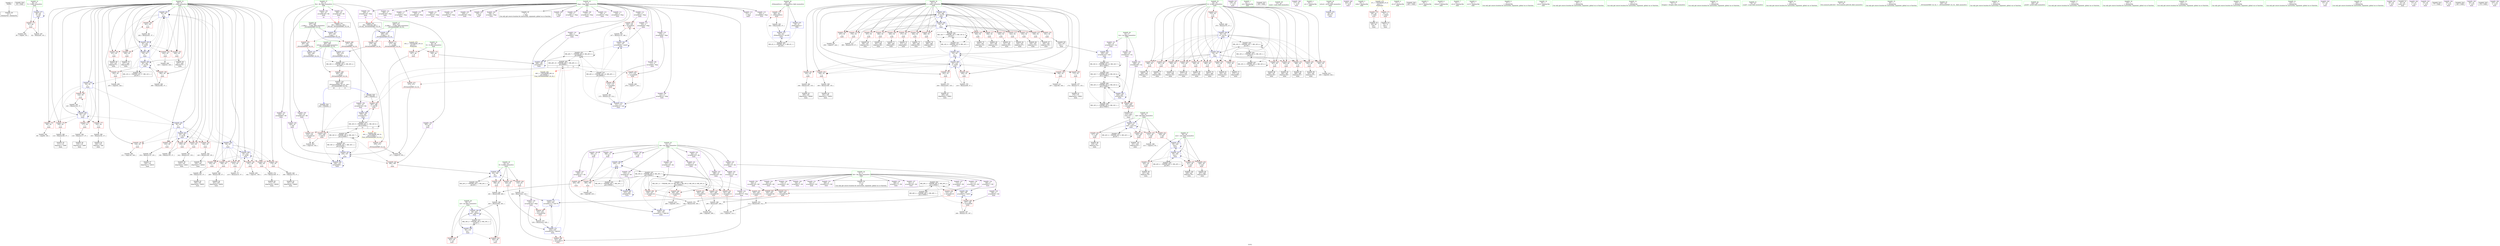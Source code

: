 digraph "SVFG" {
	label="SVFG";

	Node0x55adbf9861e0 [shape=record,color=grey,label="{NodeID: 0\nNullPtr}"];
	Node0x55adbf9861e0 -> Node0x55adbf9b9450[style=solid];
	Node0x55adbfa0f630 [shape=record,color=black,label="{NodeID: 526\n95 = PHI()\n}"];
	Node0x55adbf9c7f40 [shape=record,color=blue,label="{NodeID: 277\n46\<--82\nT\<--dec\nmain\n}"];
	Node0x55adbf9c7f40 -> Node0x55adbf9c0a90[style=dashed];
	Node0x55adbf9c7f40 -> Node0x55adbf9c7f40[style=dashed];
	Node0x55adbf9bbd80 [shape=record,color=red,label="{NodeID: 194\n231\<--50\n\<--i\nmain\n}"];
	Node0x55adbf9bbd80 -> Node0x55adbf9ba5f0[style=solid];
	Node0x55adbf9b9060 [shape=record,color=purple,label="{NodeID: 111\n144\<--4\narrayidx23\<--Map\nmain\n}"];
	Node0x55adbf98d770 [shape=record,color=green,label="{NodeID: 28\n36\<--38\n_ZZ4mainE2cs\<--_ZZ4mainE2cs_field_insensitive\nGlob }"];
	Node0x55adbf98d770 -> Node0x55adbf9c09c0[style=solid];
	Node0x55adbf98d770 -> Node0x55adbf9c7da0[style=solid];
	Node0x55adbf98d770 -> Node0x55adbf9c9d50[style=solid];
	Node0x55adbf9c20c0 [shape=record,color=grey,label="{NodeID: 388\n403 = Binary(402, 401, )\n}"];
	Node0x55adbf9c20c0 -> Node0x55adbf9c9940[style=solid];
	Node0x55adbf9c9600 [shape=record,color=blue,label="{NodeID: 305\n52\<--380\nj\<--inc157\nmain\n}"];
	Node0x55adbf9c9600 -> Node0x55adbf9bc670[style=dashed];
	Node0x55adbf9c9600 -> Node0x55adbf9bc740[style=dashed];
	Node0x55adbf9c9600 -> Node0x55adbf9bc810[style=dashed];
	Node0x55adbf9c9600 -> Node0x55adbf9bc8e0[style=dashed];
	Node0x55adbf9c9600 -> Node0x55adbf9bc9b0[style=dashed];
	Node0x55adbf9c9600 -> Node0x55adbf9bca80[style=dashed];
	Node0x55adbf9c9600 -> Node0x55adbf9bcb50[style=dashed];
	Node0x55adbf9c9600 -> Node0x55adbf9bcc20[style=dashed];
	Node0x55adbf9c9600 -> Node0x55adbf9bccf0[style=dashed];
	Node0x55adbf9c9600 -> Node0x55adbf9bcdc0[style=dashed];
	Node0x55adbf9c9600 -> Node0x55adbf9bce90[style=dashed];
	Node0x55adbf9c9600 -> Node0x55adbf9bcf60[style=dashed];
	Node0x55adbf9c9600 -> Node0x55adbf9bd030[style=dashed];
	Node0x55adbf9c9600 -> Node0x55adbf9bd100[style=dashed];
	Node0x55adbf9c9600 -> Node0x55adbf9bd1d0[style=dashed];
	Node0x55adbf9c9600 -> Node0x55adbf9c9120[style=dashed];
	Node0x55adbf9c9600 -> Node0x55adbf9c9600[style=dashed];
	Node0x55adbf9c9600 -> Node0x55adbf9e6ed0[style=dashed];
	Node0x55adbf9c9600 -> Node0x55adbf9eebd0[style=dashed];
	Node0x55adbf9bd440 [shape=record,color=red,label="{NodeID: 222\n280\<--54\n\<--k\nmain\n}"];
	Node0x55adbf9bd440 -> Node0x55adbf9baa00[style=solid];
	Node0x55adbf9beef0 [shape=record,color=purple,label="{NodeID: 139\n233\<--12\narrayidx78\<--dis\nmain\n}"];
	Node0x55adbf9beef0 -> Node0x55adbf9c8c40[style=solid];
	Node0x55adbf9b9b60 [shape=record,color=black,label="{NodeID: 56\n119\<--118\nidxprom10\<--add9\nmain\n}"];
	Node0x55adbf9e1fd0 [shape=record,color=black,label="{NodeID: 416\nMR_34V_9 = PHI(MR_34V_11, MR_34V_8, )\npts\{210000 \}\n|{|<s6>10|<s7>11}}"];
	Node0x55adbf9e1fd0 -> Node0x55adbf9c6f00[style=dashed];
	Node0x55adbf9e1fd0 -> Node0x55adbf9c6fd0[style=dashed];
	Node0x55adbf9e1fd0 -> Node0x55adbf9c7240[style=dashed];
	Node0x55adbf9e1fd0 -> Node0x55adbf9c9460[style=dashed];
	Node0x55adbf9e1fd0 -> Node0x55adbf9e1fd0[style=dashed];
	Node0x55adbf9e1fd0 -> Node0x55adbf9e5ad0[style=dashed];
	Node0x55adbf9e1fd0:s6 -> Node0x55adbf9f6d10[style=dashed,color=red];
	Node0x55adbf9e1fd0:s7 -> Node0x55adbf9f6d10[style=dashed,color=red];
	Node0x55adbf9c6950 [shape=record,color=red,label="{NodeID: 250\n277\<--276\n\<--arrayidx99\nmain\n}"];
	Node0x55adbf9c6950 -> Node0x55adbf9c3140[style=solid];
	Node0x55adbf9c05b0 [shape=record,color=purple,label="{NodeID: 167\n139\<--34\n\<--.str.5\nmain\n}"];
	Node0x55adbf9bb220 [shape=record,color=black,label="{NodeID: 84\n324\<--323\nidxprom127\<--\nmain\n}"];
	Node0x55adbf9a4c00 [shape=record,color=green,label="{NodeID: 1\n22\<--1\n.str\<--dummyObj\nGlob }"];
	Node0x55adbfa0f730 [shape=record,color=black,label="{NodeID: 527\n108 = PHI()\n}"];
	Node0x55adbf9c8010 [shape=record,color=blue,label="{NodeID: 278\n50\<--65\ni\<--\nmain\n}"];
	Node0x55adbf9c8010 -> Node0x55adbf9c0d00[style=dashed];
	Node0x55adbf9c8010 -> Node0x55adbf9c0dd0[style=dashed];
	Node0x55adbf9c8010 -> Node0x55adbf9c0ea0[style=dashed];
	Node0x55adbf9c8010 -> Node0x55adbf9c0f70[style=dashed];
	Node0x55adbf9c8010 -> Node0x55adbf9c1040[style=dashed];
	Node0x55adbf9c8010 -> Node0x55adbf9c81b0[style=dashed];
	Node0x55adbf9c8010 -> Node0x55adbf9c8280[style=dashed];
	Node0x55adbf9bbe50 [shape=record,color=red,label="{NodeID: 195\n236\<--50\n\<--i\nmain\n}"];
	Node0x55adbf9bbe50 -> Node0x55adbf9ba6c0[style=solid];
	Node0x55adbf9b9130 [shape=record,color=purple,label="{NodeID: 112\n145\<--4\narrayidx24\<--Map\nmain\n}"];
	Node0x55adbf9b9130 -> Node0x55adbf9c66e0[style=solid];
	Node0x55adbf98d870 [shape=record,color=green,label="{NodeID: 29\n41\<--42\nmain\<--main_field_insensitive\n}"];
	Node0x55adbf9c2240 [shape=record,color=grey,label="{NodeID: 389\n103 = Binary(102, 37, )\n}"];
	Node0x55adbf9c2240 -> Node0x55adbf9b99c0[style=solid];
	Node0x55adbf9c96d0 [shape=record,color=blue,label="{NodeID: 306\n50\<--385\ni\<--inc160\nmain\n}"];
	Node0x55adbf9c96d0 -> Node0x55adbf9bbff0[style=dashed];
	Node0x55adbf9c96d0 -> Node0x55adbf9bc0c0[style=dashed];
	Node0x55adbf9c96d0 -> Node0x55adbf9c8aa0[style=dashed];
	Node0x55adbf9c96d0 -> Node0x55adbf9c96d0[style=dashed];
	Node0x55adbf9c96d0 -> Node0x55adbf9e69d0[style=dashed];
	Node0x55adbf9bd510 [shape=record,color=red,label="{NodeID: 223\n291\<--54\n\<--k\nmain\n}"];
	Node0x55adbf9bd510 -> Node0x55adbf9bac70[style=solid];
	Node0x55adbf9befc0 [shape=record,color=purple,label="{NodeID: 140\n245\<--12\n\<--dis\nmain\n}"];
	Node0x55adbf9befc0 -> Node0x55adbf9c8eb0[style=solid];
	Node0x55adbf9b9c30 [shape=record,color=black,label="{NodeID: 57\n136\<--134\nidxprom17\<--add16\nmain\n}"];
	Node0x55adbf9c6a20 [shape=record,color=red,label="{NodeID: 251\n283\<--282\n\<--arrayidx103\nmain\n}"];
	Node0x55adbf9c6a20 -> Node0x55adbf9c35c0[style=solid];
	Node0x55adbf9c0680 [shape=record,color=purple,label="{NodeID: 168\n177\<--34\n\<--.str.5\nmain\n}"];
	Node0x55adbf9bb2f0 [shape=record,color=black,label="{NodeID: 85\n327\<--326\nidxprom129\<--\nmain\n}"];
	Node0x55adbf9b09a0 [shape=record,color=green,label="{NodeID: 2\n24\<--1\n.str.1\<--dummyObj\nGlob }"];
	Node0x55adbfa0f830 [shape=record,color=black,label="{NodeID: 528\n366 = PHI(462, )\n}"];
	Node0x55adbfa0f830 -> Node0x55adbf9c7240[style=solid];
	Node0x55adbf9cc7a0 [shape=record,color=grey,label="{NodeID: 362\n134 = Binary(133, 135, )\n}"];
	Node0x55adbf9cc7a0 -> Node0x55adbf9b9c30[style=solid];
	Node0x55adbf9c80e0 [shape=record,color=blue,label="{NodeID: 279\n121\<--115\narrayidx12\<--sub\nmain\n}"];
	Node0x55adbf9c80e0 -> Node0x55adbf9c6610[style=dashed];
	Node0x55adbf9c80e0 -> Node0x55adbf9c66e0[style=dashed];
	Node0x55adbf9c80e0 -> Node0x55adbf9c80e0[style=dashed];
	Node0x55adbf9c80e0 -> Node0x55adbf9c8350[style=dashed];
	Node0x55adbf9c80e0 -> Node0x55adbf9edcd0[style=dashed];
	Node0x55adbf9bbf20 [shape=record,color=red,label="{NodeID: 196\n241\<--50\n\<--i\nmain\n}"];
	Node0x55adbf9bbf20 -> Node0x55adbf9ce420[style=solid];
	Node0x55adbf9b9200 [shape=record,color=purple,label="{NodeID: 113\n151\<--4\n\<--Map\nmain\n}"];
	Node0x55adbf98d970 [shape=record,color=green,label="{NodeID: 30\n44\<--45\nretval\<--retval_field_insensitive\nmain\n}"];
	Node0x55adbf98d970 -> Node0x55adbf9c7e70[style=solid];
	Node0x55adbf9c23c0 [shape=record,color=grey,label="{NodeID: 390\n156 = Binary(155, 37, )\n}"];
	Node0x55adbf9c23c0 -> Node0x55adbf9c8420[style=solid];
	Node0x55adbf9c97a0 [shape=record,color=blue,label="{NodeID: 307\n58\<--394\nnow\<--\nmain\n}"];
	Node0x55adbf9c97a0 -> Node0x55adbf9c5df0[style=dashed];
	Node0x55adbf9c97a0 -> Node0x55adbf9c5ec0[style=dashed];
	Node0x55adbf9c97a0 -> Node0x55adbf9c5f90[style=dashed];
	Node0x55adbf9c97a0 -> Node0x55adbf9c97a0[style=dashed];
	Node0x55adbf9c97a0 -> Node0x55adbf9c9c80[style=dashed];
	Node0x55adbf9c97a0 -> Node0x55adbf9e7dd0[style=dashed];
	Node0x55adbf9bd5e0 [shape=record,color=red,label="{NodeID: 224\n298\<--54\n\<--k\nmain\n}"];
	Node0x55adbf9bd5e0 -> Node0x55adbf9bad40[style=solid];
	Node0x55adbf9bf090 [shape=record,color=purple,label="{NodeID: 141\n267\<--12\narrayidx94\<--dis\nmain\n}"];
	Node0x55adbf9bf090 -> Node0x55adbf9c6880[style=solid];
	Node0x55adbf9b9d00 [shape=record,color=black,label="{NodeID: 58\n143\<--142\nidxprom22\<--add21\nmain\n}"];
	Node0x55adbf9c6af0 [shape=record,color=red,label="{NodeID: 252\n287\<--286\n\<--arrayidx105\nmain\n}"];
	Node0x55adbf9c6af0 -> Node0x55adbf9c1c40[style=solid];
	Node0x55adbf9c0750 [shape=record,color=purple,label="{NodeID: 169\n444\<--39\n\<--.str.6\nmain\n}"];
	Node0x55adbf9bb3c0 [shape=record,color=black,label="{NodeID: 86\n336\<--335\nidxprom133\<--\nmain\n}"];
	Node0x55adbf986e30 [shape=record,color=green,label="{NodeID: 3\n26\<--1\nstdin\<--dummyObj\nGlob }"];
	Node0x55adbfa0fa20 [shape=record,color=black,label="{NodeID: 529\n329 = PHI(462, )\n}"];
	Node0x55adbfa0fa20 -> Node0x55adbf9c6fd0[style=solid];
	Node0x55adbf9cc920 [shape=record,color=grey,label="{NodeID: 363\n180 = Binary(179, 37, )\n}"];
	Node0x55adbf9cc920 -> Node0x55adbf9ba040[style=solid];
	Node0x55adbf9c81b0 [shape=record,color=blue,label="{NodeID: 280\n50\<--125\ni\<--inc\nmain\n}"];
	Node0x55adbf9c81b0 -> Node0x55adbf9c0d00[style=dashed];
	Node0x55adbf9c81b0 -> Node0x55adbf9c0dd0[style=dashed];
	Node0x55adbf9c81b0 -> Node0x55adbf9c0ea0[style=dashed];
	Node0x55adbf9c81b0 -> Node0x55adbf9c0f70[style=dashed];
	Node0x55adbf9c81b0 -> Node0x55adbf9c1040[style=dashed];
	Node0x55adbf9c81b0 -> Node0x55adbf9c81b0[style=dashed];
	Node0x55adbf9c81b0 -> Node0x55adbf9c8280[style=dashed];
	Node0x55adbf9bbff0 [shape=record,color=red,label="{NodeID: 197\n252\<--50\n\<--i\nmain\n}"];
	Node0x55adbf9bbff0 -> Node0x55adbf9d2cb0[style=solid];
	Node0x55adbf9b92d0 [shape=record,color=purple,label="{NodeID: 114\n152\<--4\narrayidx28\<--Map\nmain\n}"];
	Node0x55adbf9b92d0 -> Node0x55adbf9c8350[style=solid];
	Node0x55adbf98da40 [shape=record,color=green,label="{NodeID: 31\n46\<--47\nT\<--T_field_insensitive\nmain\n}"];
	Node0x55adbf98da40 -> Node0x55adbf9c0a90[style=solid];
	Node0x55adbf98da40 -> Node0x55adbf9c7f40[style=solid];
	Node0x55adbf9c2540 [shape=record,color=grey,label="{NodeID: 391\n142 = Binary(141, 135, )\n}"];
	Node0x55adbf9c2540 -> Node0x55adbf9b9d00[style=solid];
	Node0x55adbf9c9870 [shape=record,color=blue,label="{NodeID: 308\n62\<--396\nfl\<--\nmain\n}"];
	Node0x55adbf9c9870 -> Node0x55adbf9c63a0[style=dashed];
	Node0x55adbf9c9870 -> Node0x55adbf9c6470[style=dashed];
	Node0x55adbf9c9870 -> Node0x55adbf9c6540[style=dashed];
	Node0x55adbf9c9870 -> Node0x55adbf9c9870[style=dashed];
	Node0x55adbf9c9870 -> Node0x55adbf9e87d0[style=dashed];
	Node0x55adbf9bd6b0 [shape=record,color=red,label="{NodeID: 225\n309\<--54\n\<--k\nmain\n}"];
	Node0x55adbf9bd6b0 -> Node0x55adbf9bafb0[style=solid];
	Node0x55adbf9bf160 [shape=record,color=purple,label="{NodeID: 142\n282\<--12\narrayidx103\<--dis\nmain\n}"];
	Node0x55adbf9bf160 -> Node0x55adbf9c6a20[style=solid];
	Node0x55adbf9b9dd0 [shape=record,color=black,label="{NodeID: 59\n150\<--149\nidxprom27\<--add26\nmain\n}"];
	Node0x55adbf9e32d0 [shape=record,color=black,label="{NodeID: 419\nMR_36V_3 = PHI(MR_36V_4, MR_36V_2, )\npts\{466 \}\n}"];
	Node0x55adbf9e32d0 -> Node0x55adbf9c77f0[style=dashed];
	Node0x55adbf9c6bc0 [shape=record,color=red,label="{NodeID: 253\n294\<--293\n\<--arrayidx109\nmain\n}"];
	Node0x55adbf9c6bc0 -> Node0x55adbf9c1c40[style=solid];
	Node0x55adbf9c0820 [shape=record,color=red,label="{NodeID: 170\n66\<--26\n\<--stdin\nmain\n}"];
	Node0x55adbf9c0820 -> Node0x55adbf9b9820[style=solid];
	Node0x55adbf9bb490 [shape=record,color=black,label="{NodeID: 87\n340\<--339\nidxprom135\<--\nmain\n}"];
	Node0x55adbf987ae0 [shape=record,color=green,label="{NodeID: 4\n27\<--1\n.str.2\<--dummyObj\nGlob }"];
	Node0x55adbfa0fb20 [shape=record,color=black,label="{NodeID: 530\n445 = PHI()\n}"];
	Node0x55adbf9ccaa0 [shape=record,color=grey,label="{NodeID: 364\n184 = Binary(183, 135, )\n}"];
	Node0x55adbf9ccaa0 -> Node0x55adbf9ba110[style=solid];
	Node0x55adbf9c8280 [shape=record,color=blue,label="{NodeID: 281\n50\<--65\ni\<--\nmain\n}"];
	Node0x55adbf9c8280 -> Node0x55adbf9c1110[style=dashed];
	Node0x55adbf9c8280 -> Node0x55adbf9c11e0[style=dashed];
	Node0x55adbf9c8280 -> Node0x55adbf9c12b0[style=dashed];
	Node0x55adbf9c8280 -> Node0x55adbf9c1380[style=dashed];
	Node0x55adbf9c8280 -> Node0x55adbf9c1450[style=dashed];
	Node0x55adbf9c8280 -> Node0x55adbf9c8420[style=dashed];
	Node0x55adbf9c8280 -> Node0x55adbf9c84f0[style=dashed];
	Node0x55adbf9bc0c0 [shape=record,color=red,label="{NodeID: 198\n384\<--50\n\<--i\nmain\n}"];
	Node0x55adbf9bc0c0 -> Node0x55adbf9cd0a0[style=solid];
	Node0x55adbf9b93a0 [shape=record,color=purple,label="{NodeID: 115\n202\<--4\narrayidx60\<--Map\nmain\n}"];
	Node0x55adbf98db10 [shape=record,color=green,label="{NodeID: 32\n48\<--49\nN\<--N_field_insensitive\nmain\n}"];
	Node0x55adbf98db10 -> Node0x55adbf9c0b60[style=solid];
	Node0x55adbf98db10 -> Node0x55adbf9c0c30[style=solid];
	Node0x55adbf9f52e0 [shape=record,color=yellow,style=double,label="{NodeID: 475\n2V_1 = ENCHI(MR_2V_0)\npts\{1 \}\nFun[main]}"];
	Node0x55adbf9f52e0 -> Node0x55adbf9c0820[style=dashed];
	Node0x55adbf9f52e0 -> Node0x55adbf9c08f0[style=dashed];
	Node0x55adbf9c26c0 [shape=record,color=grey,label="{NodeID: 392\n149 = Binary(148, 135, )\n}"];
	Node0x55adbf9c26c0 -> Node0x55adbf9b9dd0[style=solid];
	Node0x55adbf9c9940 [shape=record,color=blue,label="{NodeID: 309\n56\<--403\nsol\<--add165\nmain\n}"];
	Node0x55adbf9c9940 -> Node0x55adbf9c5c50[style=dashed];
	Node0x55adbf9c9940 -> Node0x55adbf9c5d20[style=dashed];
	Node0x55adbf9c9940 -> Node0x55adbf9c9940[style=dashed];
	Node0x55adbf9c9940 -> Node0x55adbf9e78d0[style=dashed];
	Node0x55adbf9bd780 [shape=record,color=red,label="{NodeID: 226\n316\<--54\n\<--k\nmain\n}"];
	Node0x55adbf9bd780 -> Node0x55adbf9bb080[style=solid];
	Node0x55adbf9bf230 [shape=record,color=purple,label="{NodeID: 143\n286\<--12\narrayidx105\<--dis\nmain\n}"];
	Node0x55adbf9bf230 -> Node0x55adbf9c6af0[style=solid];
	Node0x55adbf9b9ea0 [shape=record,color=black,label="{NodeID: 60\n171\<--170\nidxprom39\<--add38\nmain\n}"];
	Node0x55adbf9c6c90 [shape=record,color=red,label="{NodeID: 254\n301\<--300\n\<--arrayidx113\nmain\n}"];
	Node0x55adbf9c6c90 -> Node0x55adbf9c2e40[style=solid];
	Node0x55adbf9c08f0 [shape=record,color=red,label="{NodeID: 171\n72\<--31\n\<--stdout\nmain\n}"];
	Node0x55adbf9c08f0 -> Node0x55adbf9b98f0[style=solid];
	Node0x55adbf9bb560 [shape=record,color=black,label="{NodeID: 88\n343\<--342\nidxprom137\<--\nmain\n}"];
	Node0x55adbf987c00 [shape=record,color=green,label="{NodeID: 5\n29\<--1\n.str.3\<--dummyObj\nGlob }"];
	Node0x55adbfa0fbf0 [shape=record,color=black,label="{NodeID: 531\n463 = PHI(322, 359, )\n0th arg _ZSt3minIxERKT_S2_S2_ }"];
	Node0x55adbfa0fbf0 -> Node0x55adbf9c9e20[style=solid];
	Node0x55adbf9ccc20 [shape=record,color=grey,label="{NodeID: 365\n194 = Binary(193, 37, )\n}"];
	Node0x55adbf9ccc20 -> Node0x55adbf9ba2b0[style=solid];
	Node0x55adbf9c8350 [shape=record,color=blue,label="{NodeID: 282\n152\<--147\narrayidx28\<--sub25\nmain\n}"];
	Node0x55adbf9c8350 -> Node0x55adbf9c66e0[style=dashed];
	Node0x55adbf9c8350 -> Node0x55adbf9c8350[style=dashed];
	Node0x55adbf9c8350 -> Node0x55adbf9edcd0[style=dashed];
	Node0x55adbf9bc190 [shape=record,color=red,label="{NodeID: 199\n166\<--52\n\<--j\nmain\n}"];
	Node0x55adbf9bc190 -> Node0x55adbf9d3130[style=solid];
	Node0x55adbf9bdc40 [shape=record,color=purple,label="{NodeID: 116\n206\<--4\narrayidx63\<--Map\nmain\n}"];
	Node0x55adbf9bdc40 -> Node0x55adbf9c8760[style=solid];
	Node0x55adbf98dbe0 [shape=record,color=green,label="{NodeID: 33\n50\<--51\ni\<--i_field_insensitive\nmain\n}"];
	Node0x55adbf98dbe0 -> Node0x55adbf9c0d00[style=solid];
	Node0x55adbf98dbe0 -> Node0x55adbf9c0dd0[style=solid];
	Node0x55adbf98dbe0 -> Node0x55adbf9c0ea0[style=solid];
	Node0x55adbf98dbe0 -> Node0x55adbf9c0f70[style=solid];
	Node0x55adbf98dbe0 -> Node0x55adbf9c1040[style=solid];
	Node0x55adbf98dbe0 -> Node0x55adbf9c1110[style=solid];
	Node0x55adbf98dbe0 -> Node0x55adbf9c11e0[style=solid];
	Node0x55adbf98dbe0 -> Node0x55adbf9c12b0[style=solid];
	Node0x55adbf98dbe0 -> Node0x55adbf9c1380[style=solid];
	Node0x55adbf98dbe0 -> Node0x55adbf9c1450[style=solid];
	Node0x55adbf98dbe0 -> Node0x55adbf9c1520[style=solid];
	Node0x55adbf98dbe0 -> Node0x55adbf9c15f0[style=solid];
	Node0x55adbf98dbe0 -> Node0x55adbf9c16c0[style=solid];
	Node0x55adbf98dbe0 -> Node0x55adbf9c1790[style=solid];
	Node0x55adbf98dbe0 -> Node0x55adbf9c1860[style=solid];
	Node0x55adbf98dbe0 -> Node0x55adbf9c1930[style=solid];
	Node0x55adbf98dbe0 -> Node0x55adbf9bbbe0[style=solid];
	Node0x55adbf98dbe0 -> Node0x55adbf9bbcb0[style=solid];
	Node0x55adbf98dbe0 -> Node0x55adbf9bbd80[style=solid];
	Node0x55adbf98dbe0 -> Node0x55adbf9bbe50[style=solid];
	Node0x55adbf98dbe0 -> Node0x55adbf9bbf20[style=solid];
	Node0x55adbf98dbe0 -> Node0x55adbf9bbff0[style=solid];
	Node0x55adbf98dbe0 -> Node0x55adbf9bc0c0[style=solid];
	Node0x55adbf98dbe0 -> Node0x55adbf9c8010[style=solid];
	Node0x55adbf98dbe0 -> Node0x55adbf9c81b0[style=solid];
	Node0x55adbf98dbe0 -> Node0x55adbf9c8280[style=solid];
	Node0x55adbf98dbe0 -> Node0x55adbf9c8420[style=solid];
	Node0x55adbf98dbe0 -> Node0x55adbf9c84f0[style=solid];
	Node0x55adbf98dbe0 -> Node0x55adbf9c8900[style=solid];
	Node0x55adbf98dbe0 -> Node0x55adbf9c8aa0[style=solid];
	Node0x55adbf98dbe0 -> Node0x55adbf9c8de0[style=solid];
	Node0x55adbf98dbe0 -> Node0x55adbf9c9050[style=solid];
	Node0x55adbf98dbe0 -> Node0x55adbf9c96d0[style=solid];
	Node0x55adbf9c2840 [shape=record,color=grey,label="{NodeID: 393\n147 = Binary(116, 146, )\n}"];
	Node0x55adbf9c2840 -> Node0x55adbf9c8350[style=solid];
	Node0x55adbf9c9a10 [shape=record,color=blue,label="{NodeID: 310\n60\<--410\nbef\<--conv170\nmain\n}"];
	Node0x55adbf9c9a10 -> Node0x55adbf9c6060[style=dashed];
	Node0x55adbf9c9a10 -> Node0x55adbf9c6130[style=dashed];
	Node0x55adbf9c9a10 -> Node0x55adbf9c6200[style=dashed];
	Node0x55adbf9c9a10 -> Node0x55adbf9c62d0[style=dashed];
	Node0x55adbf9c9a10 -> Node0x55adbf9c9a10[style=dashed];
	Node0x55adbf9c9a10 -> Node0x55adbf9e82d0[style=dashed];
	Node0x55adbf9bd850 [shape=record,color=red,label="{NodeID: 227\n326\<--54\n\<--k\nmain\n}"];
	Node0x55adbf9bd850 -> Node0x55adbf9bb2f0[style=solid];
	Node0x55adbf9bf300 [shape=record,color=purple,label="{NodeID: 144\n300\<--12\narrayidx113\<--dis\nmain\n}"];
	Node0x55adbf9bf300 -> Node0x55adbf9c6c90[style=solid];
	Node0x55adbf9b9f70 [shape=record,color=black,label="{NodeID: 61\n175\<--174\nidxprom42\<--add41\nmain\n}"];
	Node0x55adbf9c6d60 [shape=record,color=red,label="{NodeID: 255\n305\<--304\n\<--arrayidx115\nmain\n}"];
	Node0x55adbf9c6d60 -> Node0x55adbf9cd3a0[style=solid];
	Node0x55adbf9c09c0 [shape=record,color=red,label="{NodeID: 172\n440\<--36\n\<--_ZZ4mainE2cs\nmain\n}"];
	Node0x55adbf9c09c0 -> Node0x55adbf9c2b40[style=solid];
	Node0x55adbf9bb630 [shape=record,color=black,label="{NodeID: 89\n348\<--347\nidxprom140\<--\nmain\n}"];
	Node0x55adbf987c90 [shape=record,color=green,label="{NodeID: 6\n31\<--1\nstdout\<--dummyObj\nGlob }"];
	Node0x55adbfa0fe30 [shape=record,color=black,label="{NodeID: 532\n464 = PHI(328, 365, )\n1st arg _ZSt3minIxERKT_S2_S2_ }"];
	Node0x55adbfa0fe30 -> Node0x55adbf9c9ef0[style=solid];
	Node0x55adbf9ccda0 [shape=record,color=grey,label="{NodeID: 366\n200 = Binary(199, 37, )\n}"];
	Node0x55adbf9ccda0 -> Node0x55adbf9ba380[style=solid];
	Node0x55adbf9c8420 [shape=record,color=blue,label="{NodeID: 283\n50\<--156\ni\<--inc30\nmain\n}"];
	Node0x55adbf9c8420 -> Node0x55adbf9c1110[style=dashed];
	Node0x55adbf9c8420 -> Node0x55adbf9c11e0[style=dashed];
	Node0x55adbf9c8420 -> Node0x55adbf9c12b0[style=dashed];
	Node0x55adbf9c8420 -> Node0x55adbf9c1380[style=dashed];
	Node0x55adbf9c8420 -> Node0x55adbf9c1450[style=dashed];
	Node0x55adbf9c8420 -> Node0x55adbf9c8420[style=dashed];
	Node0x55adbf9c8420 -> Node0x55adbf9c84f0[style=dashed];
	Node0x55adbf9bc260 [shape=record,color=red,label="{NodeID: 200\n173\<--52\n\<--j\nmain\n}"];
	Node0x55adbf9bc260 -> Node0x55adbf9cde20[style=solid];
	Node0x55adbf9bdd10 [shape=record,color=purple,label="{NodeID: 117\n273\<--4\narrayidx97\<--Map\nmain\n}"];
	Node0x55adbf98dcb0 [shape=record,color=green,label="{NodeID: 34\n52\<--53\nj\<--j_field_insensitive\nmain\n}"];
	Node0x55adbf98dcb0 -> Node0x55adbf9bc190[style=solid];
	Node0x55adbf98dcb0 -> Node0x55adbf9bc260[style=solid];
	Node0x55adbf98dcb0 -> Node0x55adbf9bc330[style=solid];
	Node0x55adbf98dcb0 -> Node0x55adbf9bc400[style=solid];
	Node0x55adbf98dcb0 -> Node0x55adbf9bc4d0[style=solid];
	Node0x55adbf98dcb0 -> Node0x55adbf9bc5a0[style=solid];
	Node0x55adbf98dcb0 -> Node0x55adbf9bc670[style=solid];
	Node0x55adbf98dcb0 -> Node0x55adbf9bc740[style=solid];
	Node0x55adbf98dcb0 -> Node0x55adbf9bc810[style=solid];
	Node0x55adbf98dcb0 -> Node0x55adbf9bc8e0[style=solid];
	Node0x55adbf98dcb0 -> Node0x55adbf9bc9b0[style=solid];
	Node0x55adbf98dcb0 -> Node0x55adbf9bca80[style=solid];
	Node0x55adbf98dcb0 -> Node0x55adbf9bcb50[style=solid];
	Node0x55adbf98dcb0 -> Node0x55adbf9bcc20[style=solid];
	Node0x55adbf98dcb0 -> Node0x55adbf9bccf0[style=solid];
	Node0x55adbf98dcb0 -> Node0x55adbf9bcdc0[style=solid];
	Node0x55adbf98dcb0 -> Node0x55adbf9bce90[style=solid];
	Node0x55adbf98dcb0 -> Node0x55adbf9bcf60[style=solid];
	Node0x55adbf98dcb0 -> Node0x55adbf9bd030[style=solid];
	Node0x55adbf98dcb0 -> Node0x55adbf9bd100[style=solid];
	Node0x55adbf98dcb0 -> Node0x55adbf9bd1d0[style=solid];
	Node0x55adbf98dcb0 -> Node0x55adbf9c85c0[style=solid];
	Node0x55adbf98dcb0 -> Node0x55adbf9c8830[style=solid];
	Node0x55adbf98dcb0 -> Node0x55adbf9c9120[style=solid];
	Node0x55adbf98dcb0 -> Node0x55adbf9c9600[style=solid];
	Node0x55adbf9c29c0 [shape=record,color=grey,label="{NodeID: 394\n125 = Binary(124, 37, )\n}"];
	Node0x55adbf9c29c0 -> Node0x55adbf9c81b0[style=solid];
	Node0x55adbf9c9ae0 [shape=record,color=blue,label="{NodeID: 311\n422\<--424\narrayidx177\<--sub178\nmain\n}"];
	Node0x55adbf9c9ae0 -> Node0x55adbf9c7720[style=dashed];
	Node0x55adbf9c9ae0 -> Node0x55adbf9c9bb0[style=dashed];
	Node0x55adbf9bd920 [shape=record,color=red,label="{NodeID: 228\n342\<--54\n\<--k\nmain\n}"];
	Node0x55adbf9bd920 -> Node0x55adbf9bb560[style=solid];
	Node0x55adbf9bf3d0 [shape=record,color=purple,label="{NodeID: 145\n304\<--12\narrayidx115\<--dis\nmain\n}"];
	Node0x55adbf9bf3d0 -> Node0x55adbf9c6d60[style=solid];
	Node0x55adbf9ba040 [shape=record,color=black,label="{NodeID: 62\n181\<--180\nidxprom46\<--add45\nmain\n}"];
	Node0x55adbf9c6e30 [shape=record,color=red,label="{NodeID: 256\n312\<--311\n\<--arrayidx119\nmain\n}"];
	Node0x55adbf9c6e30 -> Node0x55adbf9cd3a0[style=solid];
	Node0x55adbf9c0a90 [shape=record,color=red,label="{NodeID: 173\n81\<--46\n\<--T\nmain\n}"];
	Node0x55adbf9c0a90 -> Node0x55adbf9c1f40[style=solid];
	Node0x55adbf9c0a90 -> Node0x55adbf9d2830[style=solid];
	Node0x55adbf9bb700 [shape=record,color=black,label="{NodeID: 90\n352\<--351\nconv\<--\nmain\n}"];
	Node0x55adbf9bb700 -> Node0x55adbf9c9390[style=solid];
	Node0x55adbf987d20 [shape=record,color=green,label="{NodeID: 7\n32\<--1\n.str.4\<--dummyObj\nGlob }"];
	Node0x55adbf9ccf20 [shape=record,color=grey,label="{NodeID: 367\n188 = Binary(116, 187, )\n}"];
	Node0x55adbf9ccf20 -> Node0x55adbf9c8690[style=solid];
	Node0x55adbf9c84f0 [shape=record,color=blue,label="{NodeID: 284\n50\<--65\ni\<--\nmain\n}"];
	Node0x55adbf9c84f0 -> Node0x55adbf9c1520[style=dashed];
	Node0x55adbf9c84f0 -> Node0x55adbf9c15f0[style=dashed];
	Node0x55adbf9c84f0 -> Node0x55adbf9c16c0[style=dashed];
	Node0x55adbf9c84f0 -> Node0x55adbf9c1790[style=dashed];
	Node0x55adbf9c84f0 -> Node0x55adbf9c1860[style=dashed];
	Node0x55adbf9c84f0 -> Node0x55adbf9c1930[style=dashed];
	Node0x55adbf9c84f0 -> Node0x55adbf9c8900[style=dashed];
	Node0x55adbf9c84f0 -> Node0x55adbf9c8aa0[style=dashed];
	Node0x55adbf9bc330 [shape=record,color=red,label="{NodeID: 201\n183\<--52\n\<--j\nmain\n}"];
	Node0x55adbf9bc330 -> Node0x55adbf9ccaa0[style=solid];
	Node0x55adbf9bdde0 [shape=record,color=purple,label="{NodeID: 118\n276\<--4\narrayidx99\<--Map\nmain\n}"];
	Node0x55adbf9bdde0 -> Node0x55adbf9c6950[style=solid];
	Node0x55adbf9b79f0 [shape=record,color=green,label="{NodeID: 35\n54\<--55\nk\<--k_field_insensitive\nmain\n}"];
	Node0x55adbf9b79f0 -> Node0x55adbf9bd2a0[style=solid];
	Node0x55adbf9b79f0 -> Node0x55adbf9bd370[style=solid];
	Node0x55adbf9b79f0 -> Node0x55adbf9bd440[style=solid];
	Node0x55adbf9b79f0 -> Node0x55adbf9bd510[style=solid];
	Node0x55adbf9b79f0 -> Node0x55adbf9bd5e0[style=solid];
	Node0x55adbf9b79f0 -> Node0x55adbf9bd6b0[style=solid];
	Node0x55adbf9b79f0 -> Node0x55adbf9bd780[style=solid];
	Node0x55adbf9b79f0 -> Node0x55adbf9bd850[style=solid];
	Node0x55adbf9b79f0 -> Node0x55adbf9bd920[style=solid];
	Node0x55adbf9b79f0 -> Node0x55adbf9bd9f0[style=solid];
	Node0x55adbf9b79f0 -> Node0x55adbf9bdac0[style=solid];
	Node0x55adbf9b79f0 -> Node0x55adbf9c5a20[style=solid];
	Node0x55adbf9b79f0 -> Node0x55adbf9c5ab0[style=solid];
	Node0x55adbf9b79f0 -> Node0x55adbf9c5b80[style=solid];
	Node0x55adbf9b79f0 -> Node0x55adbf9c91f0[style=solid];
	Node0x55adbf9b79f0 -> Node0x55adbf9c9530[style=solid];
	Node0x55adbf9c2b40 [shape=record,color=grey,label="{NodeID: 395\n441 = Binary(440, 37, )\n}"];
	Node0x55adbf9c2b40 -> Node0x55adbf9c9d50[style=solid];
	Node0x55adbf9c9bb0 [shape=record,color=blue,label="{NodeID: 312\n432\<--434\narrayidx182\<--add183\nmain\n}"];
	Node0x55adbf9c9bb0 -> Node0x55adbf9c7650[style=dashed];
	Node0x55adbf9c9bb0 -> Node0x55adbf9c9ae0[style=dashed];
	Node0x55adbf9c9bb0 -> Node0x55adbf9f09d0[style=dashed];
	Node0x55adbf9bd9f0 [shape=record,color=red,label="{NodeID: 229\n347\<--54\n\<--k\nmain\n}"];
	Node0x55adbf9bd9f0 -> Node0x55adbf9bb630[style=solid];
	Node0x55adbf9bf4a0 [shape=record,color=purple,label="{NodeID: 146\n337\<--12\narrayidx134\<--dis\nmain\n}"];
	Node0x55adbf9bf4a0 -> Node0x55adbf9c70a0[style=solid];
	Node0x55adbf9ba110 [shape=record,color=black,label="{NodeID: 63\n185\<--184\nidxprom49\<--add48\nmain\n}"];
	Node0x55adbf9c6f00 [shape=record,color=red,label="{NodeID: 257\n319\<--318\n\<--arrayidx124\nmain\n}"];
	Node0x55adbf9c6f00 -> Node0x55adbf9c3740[style=solid];
	Node0x55adbf9c0b60 [shape=record,color=red,label="{NodeID: 174\n198\<--48\n\<--N\nmain\n}"];
	Node0x55adbf9c0b60 -> Node0x55adbf9c8760[style=solid];
	Node0x55adbf9bb7d0 [shape=record,color=black,label="{NodeID: 91\n354\<--353\nidxprom142\<--\nmain\n}"];
	Node0x55adbf98ca70 [shape=record,color=green,label="{NodeID: 8\n34\<--1\n.str.5\<--dummyObj\nGlob }"];
	Node0x55adbf9cd0a0 [shape=record,color=grey,label="{NodeID: 368\n385 = Binary(384, 37, )\n}"];
	Node0x55adbf9cd0a0 -> Node0x55adbf9c96d0[style=solid];
	Node0x55adbf9c85c0 [shape=record,color=blue,label="{NodeID: 285\n52\<--65\nj\<--\nmain\n}"];
	Node0x55adbf9c85c0 -> Node0x55adbf9bc190[style=dashed];
	Node0x55adbf9c85c0 -> Node0x55adbf9bc260[style=dashed];
	Node0x55adbf9c85c0 -> Node0x55adbf9bc330[style=dashed];
	Node0x55adbf9c85c0 -> Node0x55adbf9bc400[style=dashed];
	Node0x55adbf9c85c0 -> Node0x55adbf9bc4d0[style=dashed];
	Node0x55adbf9c85c0 -> Node0x55adbf9bc5a0[style=dashed];
	Node0x55adbf9c85c0 -> Node0x55adbf9c85c0[style=dashed];
	Node0x55adbf9c85c0 -> Node0x55adbf9c8830[style=dashed];
	Node0x55adbf9c85c0 -> Node0x55adbf9eebd0[style=dashed];
	Node0x55adbf9bc400 [shape=record,color=red,label="{NodeID: 202\n189\<--52\n\<--j\nmain\n}"];
	Node0x55adbf9bc400 -> Node0x55adbf9cd220[style=solid];
	Node0x55adbf9bdeb0 [shape=record,color=purple,label="{NodeID: 119\n325\<--4\narrayidx128\<--Map\nmain\n}"];
	Node0x55adbf9b7a80 [shape=record,color=green,label="{NodeID: 36\n56\<--57\nsol\<--sol_field_insensitive\nmain\n}"];
	Node0x55adbf9b7a80 -> Node0x55adbf9c5c50[style=solid];
	Node0x55adbf9b7a80 -> Node0x55adbf9c5d20[style=solid];
	Node0x55adbf9b7a80 -> Node0x55adbf9c89d0[style=solid];
	Node0x55adbf9b7a80 -> Node0x55adbf9c9940[style=solid];
	Node0x55adbf9f60a0 [shape=record,color=yellow,style=double,label="{NodeID: 479\n10V_1 = ENCHI(MR_10V_0)\npts\{49 \}\nFun[main]}"];
	Node0x55adbf9f60a0 -> Node0x55adbf9c0b60[style=dashed];
	Node0x55adbf9f60a0 -> Node0x55adbf9c0c30[style=dashed];
	Node0x55adbf9c2cc0 [shape=record,color=grey,label="{NodeID: 396\n131 = cmp(130, 100, )\n}"];
	Node0x55adbf9c9c80 [shape=record,color=blue,label="{NodeID: 313\n58\<--436\nnow\<--\nmain\n}"];
	Node0x55adbf9c9c80 -> Node0x55adbf9c5df0[style=dashed];
	Node0x55adbf9c9c80 -> Node0x55adbf9c5ec0[style=dashed];
	Node0x55adbf9c9c80 -> Node0x55adbf9c5f90[style=dashed];
	Node0x55adbf9c9c80 -> Node0x55adbf9c97a0[style=dashed];
	Node0x55adbf9c9c80 -> Node0x55adbf9c9c80[style=dashed];
	Node0x55adbf9c9c80 -> Node0x55adbf9e7dd0[style=dashed];
	Node0x55adbf9bdac0 [shape=record,color=red,label="{NodeID: 230\n353\<--54\n\<--k\nmain\n}"];
	Node0x55adbf9bdac0 -> Node0x55adbf9bb7d0[style=solid];
	Node0x55adbf9bf570 [shape=record,color=purple,label="{NodeID: 147\n349\<--12\narrayidx141\<--dis\nmain\n}"];
	Node0x55adbf9bf570 -> Node0x55adbf9c92c0[style=solid];
	Node0x55adbf9ba1e0 [shape=record,color=black,label="{NodeID: 64\n191\<--190\nidxprom53\<--add52\nmain\n}"];
	Node0x55adbf9e4bd0 [shape=record,color=black,label="{NodeID: 424\nMR_16V_5 = PHI(MR_16V_7, MR_16V_4, )\npts\{55 \}\n}"];
	Node0x55adbf9e4bd0 -> Node0x55adbf9c91f0[style=dashed];
	Node0x55adbf9e4bd0 -> Node0x55adbf9e4bd0[style=dashed];
	Node0x55adbf9e4bd0 -> Node0x55adbf9e73d0[style=dashed];
	Node0x55adbf9e4bd0 -> Node0x55adbf9ef0d0[style=dashed];
	Node0x55adbf9c6fd0 [shape=record,color=red,label="{NodeID: 258\n332\<--329\n\<--call131\nmain\n}"];
	Node0x55adbf9c6fd0 -> Node0x55adbf9c3740[style=solid];
	Node0x55adbf9c0c30 [shape=record,color=red,label="{NodeID: 175\n247\<--48\n\<--N\nmain\n}"];
	Node0x55adbf9c0c30 -> Node0x55adbf9c8f80[style=solid];
	Node0x55adbf9bb8a0 [shape=record,color=black,label="{NodeID: 92\n358\<--357\nidxprom144\<--\nmain\n}"];
	Node0x55adbf98cb00 [shape=record,color=green,label="{NodeID: 9\n37\<--1\n\<--dummyObj\nCan only get source location for instruction, argument, global var or function.}"];
	Node0x55adbf9cd220 [shape=record,color=grey,label="{NodeID: 369\n190 = Binary(189, 135, )\n}"];
	Node0x55adbf9cd220 -> Node0x55adbf9ba1e0[style=solid];
	Node0x55adbf9c8690 [shape=record,color=blue,label="{NodeID: 286\n196\<--188\narrayidx57\<--sub51\nmain\n}"];
	Node0x55adbf9c8690 -> Node0x55adbf9c67b0[style=dashed];
	Node0x55adbf9c8690 -> Node0x55adbf9c8690[style=dashed];
	Node0x55adbf9c8690 -> Node0x55adbf9ee1d0[style=dashed];
	Node0x55adbf9bc4d0 [shape=record,color=red,label="{NodeID: 203\n203\<--52\n\<--j\nmain\n}"];
	Node0x55adbf9bc4d0 -> Node0x55adbf9cd820[style=solid];
	Node0x55adbf9bdf80 [shape=record,color=purple,label="{NodeID: 120\n328\<--4\narrayidx130\<--Map\nmain\n|{<s0>10}}"];
	Node0x55adbf9bdf80:s0 -> Node0x55adbfa0fe30[style=solid,color=red];
	Node0x55adbf9b7b10 [shape=record,color=green,label="{NodeID: 37\n58\<--59\nnow\<--now_field_insensitive\nmain\n}"];
	Node0x55adbf9b7b10 -> Node0x55adbf9c5df0[style=solid];
	Node0x55adbf9b7b10 -> Node0x55adbf9c5ec0[style=solid];
	Node0x55adbf9b7b10 -> Node0x55adbf9c5f90[style=solid];
	Node0x55adbf9b7b10 -> Node0x55adbf9c97a0[style=solid];
	Node0x55adbf9b7b10 -> Node0x55adbf9c9c80[style=solid];
	Node0x55adbf9c2e40 [shape=record,color=grey,label="{NodeID: 397\n314 = cmp(301, 313, )\n}"];
	Node0x55adbf9c9d50 [shape=record,color=blue,label="{NodeID: 314\n36\<--441\n_ZZ4mainE2cs\<--inc185\nmain\n}"];
	Node0x55adbf9c9d50 -> Node0x55adbf9e5fd0[style=dashed];
	Node0x55adbf9c5a20 [shape=record,color=red,label="{NodeID: 231\n363\<--54\n\<--k\nmain\n}"];
	Node0x55adbf9c5a20 -> Node0x55adbf9bba40[style=solid];
	Node0x55adbf9bf640 [shape=record,color=purple,label="{NodeID: 148\n388\<--12\n\<--dis\nmain\n}"];
	Node0x55adbf9bf640 -> Node0x55adbf9c7310[style=solid];
	Node0x55adbf9ba2b0 [shape=record,color=black,label="{NodeID: 65\n195\<--194\nidxprom56\<--add55\nmain\n}"];
	Node0x55adbf9e50d0 [shape=record,color=black,label="{NodeID: 425\nMR_30V_8 = PHI(MR_30V_9, MR_30V_7, )\npts\{150000 \}\n}"];
	Node0x55adbf9e50d0 -> Node0x55adbf9c6880[style=dashed];
	Node0x55adbf9e50d0 -> Node0x55adbf9c6a20[style=dashed];
	Node0x55adbf9e50d0 -> Node0x55adbf9c6af0[style=dashed];
	Node0x55adbf9e50d0 -> Node0x55adbf9c6c90[style=dashed];
	Node0x55adbf9e50d0 -> Node0x55adbf9c6d60[style=dashed];
	Node0x55adbf9e50d0 -> Node0x55adbf9c70a0[style=dashed];
	Node0x55adbf9e50d0 -> Node0x55adbf9c7310[style=dashed];
	Node0x55adbf9e50d0 -> Node0x55adbf9c74b0[style=dashed];
	Node0x55adbf9e50d0 -> Node0x55adbf9c8c40[style=dashed];
	Node0x55adbf9e50d0 -> Node0x55adbf9c8eb0[style=dashed];
	Node0x55adbf9e50d0 -> Node0x55adbf9c92c0[style=dashed];
	Node0x55adbf9e50d0 -> Node0x55adbf9e50d0[style=dashed];
	Node0x55adbf9e50d0 -> Node0x55adbf9e96d0[style=dashed];
	Node0x55adbf9e50d0 -> Node0x55adbf9ea5d0[style=dashed];
	Node0x55adbf9c70a0 [shape=record,color=red,label="{NodeID: 259\n338\<--337\n\<--arrayidx134\nmain\n}"];
	Node0x55adbf9c70a0 -> Node0x55adbf9cdca0[style=solid];
	Node0x55adbf9c0d00 [shape=record,color=red,label="{NodeID: 176\n98\<--50\n\<--i\nmain\n}"];
	Node0x55adbf9c0d00 -> Node0x55adbf9c38c0[style=solid];
	Node0x55adbf9bb970 [shape=record,color=black,label="{NodeID: 93\n361\<--360\nidxprom146\<--\nmain\n}"];
	Node0x55adbf98cb90 [shape=record,color=green,label="{NodeID: 10\n39\<--1\n.str.6\<--dummyObj\nGlob }"];
	Node0x55adbf9edcd0 [shape=record,color=black,label="{NodeID: 453\nMR_26V_7 = PHI(MR_26V_8, MR_26V_5, )\npts\{80000 \}\n}"];
	Node0x55adbf9edcd0 -> Node0x55adbf9c8760[style=dashed];
	Node0x55adbf9edcd0 -> Node0x55adbf9edcd0[style=dashed];
	Node0x55adbf9edcd0 -> Node0x55adbf9f09d0[style=dashed];
	Node0x55adbf9cd3a0 [shape=record,color=grey,label="{NodeID: 370\n313 = Binary(305, 312, )\n}"];
	Node0x55adbf9cd3a0 -> Node0x55adbf9c2e40[style=solid];
	Node0x55adbf9c8760 [shape=record,color=blue,label="{NodeID: 287\n206\<--198\narrayidx63\<--\nmain\n}"];
	Node0x55adbf9c8760 -> Node0x55adbf9c8760[style=dashed];
	Node0x55adbf9c8760 -> Node0x55adbf9edcd0[style=dashed];
	Node0x55adbf9bc5a0 [shape=record,color=red,label="{NodeID: 204\n209\<--52\n\<--j\nmain\n}"];
	Node0x55adbf9bc5a0 -> Node0x55adbf9cdfa0[style=solid];
	Node0x55adbf9be050 [shape=record,color=purple,label="{NodeID: 121\n362\<--4\narrayidx147\<--Map\nmain\n}"];
	Node0x55adbf9b7ba0 [shape=record,color=green,label="{NodeID: 38\n60\<--61\nbef\<--bef_field_insensitive\nmain\n}"];
	Node0x55adbf9b7ba0 -> Node0x55adbf9c6060[style=solid];
	Node0x55adbf9b7ba0 -> Node0x55adbf9c6130[style=solid];
	Node0x55adbf9b7ba0 -> Node0x55adbf9c6200[style=solid];
	Node0x55adbf9b7ba0 -> Node0x55adbf9c62d0[style=solid];
	Node0x55adbf9b7ba0 -> Node0x55adbf9c9a10[style=solid];
	Node0x55adbf9c2fc0 [shape=record,color=grey,label="{NodeID: 398\n413 = cmp(412, 83, )\n}"];
	Node0x55adbf9c9e20 [shape=record,color=blue,label="{NodeID: 315\n467\<--463\n__a.addr\<--__a\n_ZSt3minIxERKT_S2_S2_\n}"];
	Node0x55adbf9c9e20 -> Node0x55adbf9c78c0[style=dashed];
	Node0x55adbf9c9e20 -> Node0x55adbf9c7990[style=dashed];
	Node0x55adbf9c5ab0 [shape=record,color=red,label="{NodeID: 232\n368\<--54\n\<--k\nmain\n}"];
	Node0x55adbf9c5ab0 -> Node0x55adbf9bbb10[style=solid];
	Node0x55adbf9bf710 [shape=record,color=purple,label="{NodeID: 149\n399\<--12\n\<--dis\nmain\n}"];
	Node0x55adbf9bf710 -> Node0x55adbf9c74b0[style=solid];
	Node0x55adbf9ba380 [shape=record,color=black,label="{NodeID: 66\n201\<--200\nidxprom59\<--add58\nmain\n}"];
	Node0x55adbf9e55d0 [shape=record,color=black,label="{NodeID: 426\nMR_32V_7 = PHI(MR_32V_8, MR_32V_6, )\npts\{170000 \}\n}"];
	Node0x55adbf9e55d0 -> Node0x55adbf9c7580[style=dashed];
	Node0x55adbf9e55d0 -> Node0x55adbf9e1ad0[style=dashed];
	Node0x55adbf9e55d0 -> Node0x55adbf9e55d0[style=dashed];
	Node0x55adbf9e55d0 -> Node0x55adbf9e9bd0[style=dashed];
	Node0x55adbf9e55d0 -> Node0x55adbf9f13d0[style=dashed];
	Node0x55adbf9c7170 [shape=record,color=red,label="{NodeID: 260\n345\<--344\n\<--arrayidx138\nmain\n}"];
	Node0x55adbf9c7170 -> Node0x55adbf9cdca0[style=solid];
	Node0x55adbf9c0dd0 [shape=record,color=red,label="{NodeID: 177\n102\<--50\n\<--i\nmain\n}"];
	Node0x55adbf9c0dd0 -> Node0x55adbf9c2240[style=solid];
	Node0x55adbf9bba40 [shape=record,color=black,label="{NodeID: 94\n364\<--363\nidxprom148\<--\nmain\n}"];
	Node0x55adbf987710 [shape=record,color=green,label="{NodeID: 11\n65\<--1\n\<--dummyObj\nCan only get source location for instruction, argument, global var or function.}"];
	Node0x55adbf9ee1d0 [shape=record,color=black,label="{NodeID: 454\nMR_28V_3 = PHI(MR_28V_4, MR_28V_2, )\npts\{110000 \}\n}"];
	Node0x55adbf9ee1d0 -> Node0x55adbf9c67b0[style=dashed];
	Node0x55adbf9ee1d0 -> Node0x55adbf9c6bc0[style=dashed];
	Node0x55adbf9ee1d0 -> Node0x55adbf9c6e30[style=dashed];
	Node0x55adbf9ee1d0 -> Node0x55adbf9c7170[style=dashed];
	Node0x55adbf9ee1d0 -> Node0x55adbf9c8690[style=dashed];
	Node0x55adbf9ee1d0 -> Node0x55adbf9e91d0[style=dashed];
	Node0x55adbf9ee1d0 -> Node0x55adbf9ee1d0[style=dashed];
	Node0x55adbf9cd520 [shape=record,color=grey,label="{NodeID: 371\n215 = Binary(214, 37, )\n}"];
	Node0x55adbf9cd520 -> Node0x55adbf9c8900[style=solid];
	Node0x55adbf9c8830 [shape=record,color=blue,label="{NodeID: 288\n52\<--210\nj\<--inc65\nmain\n}"];
	Node0x55adbf9c8830 -> Node0x55adbf9bc190[style=dashed];
	Node0x55adbf9c8830 -> Node0x55adbf9bc260[style=dashed];
	Node0x55adbf9c8830 -> Node0x55adbf9bc330[style=dashed];
	Node0x55adbf9c8830 -> Node0x55adbf9bc400[style=dashed];
	Node0x55adbf9c8830 -> Node0x55adbf9bc4d0[style=dashed];
	Node0x55adbf9c8830 -> Node0x55adbf9bc5a0[style=dashed];
	Node0x55adbf9c8830 -> Node0x55adbf9c85c0[style=dashed];
	Node0x55adbf9c8830 -> Node0x55adbf9c8830[style=dashed];
	Node0x55adbf9c8830 -> Node0x55adbf9eebd0[style=dashed];
	Node0x55adbf9bc670 [shape=record,color=red,label="{NodeID: 205\n257\<--52\n\<--j\nmain\n}"];
	Node0x55adbf9bc670 -> Node0x55adbf9d2b30[style=solid];
	Node0x55adbf9be120 [shape=record,color=purple,label="{NodeID: 122\n365\<--4\narrayidx149\<--Map\nmain\n|{<s0>11}}"];
	Node0x55adbf9be120:s0 -> Node0x55adbfa0fe30[style=solid,color=red];
	Node0x55adbf9b7c30 [shape=record,color=green,label="{NodeID: 39\n62\<--63\nfl\<--fl_field_insensitive\nmain\n}"];
	Node0x55adbf9b7c30 -> Node0x55adbf9c63a0[style=solid];
	Node0x55adbf9b7c30 -> Node0x55adbf9c6470[style=solid];
	Node0x55adbf9b7c30 -> Node0x55adbf9c6540[style=solid];
	Node0x55adbf9b7c30 -> Node0x55adbf9c9870[style=solid];
	Node0x55adbf9c3140 [shape=record,color=grey,label="{NodeID: 399\n278 = cmp(277, 116, )\n}"];
	Node0x55adbf9c9ef0 [shape=record,color=blue,label="{NodeID: 316\n469\<--464\n__b.addr\<--__b\n_ZSt3minIxERKT_S2_S2_\n}"];
	Node0x55adbf9c9ef0 -> Node0x55adbf9c7a60[style=dashed];
	Node0x55adbf9c9ef0 -> Node0x55adbf9c7b30[style=dashed];
	Node0x55adbf9c5b80 [shape=record,color=red,label="{NodeID: 233\n374\<--54\n\<--k\nmain\n}"];
	Node0x55adbf9c5b80 -> Node0x55adbf9ce2a0[style=solid];
	Node0x55adbf9bf7e0 [shape=record,color=purple,label="{NodeID: 150\n228\<--16\narrayidx76\<--via\nmain\n}"];
	Node0x55adbf9bf7e0 -> Node0x55adbf9c8b70[style=solid];
	Node0x55adbf9ba450 [shape=record,color=black,label="{NodeID: 67\n205\<--204\nidxprom62\<--add61\nmain\n}"];
	Node0x55adbf9e5ad0 [shape=record,color=black,label="{NodeID: 427\nMR_34V_8 = PHI(MR_34V_9, MR_34V_7, )\npts\{210000 \}\n}"];
	Node0x55adbf9e5ad0 -> Node0x55adbf9c73e0[style=dashed];
	Node0x55adbf9e5ad0 -> Node0x55adbf9c8d10[style=dashed];
	Node0x55adbf9e5ad0 -> Node0x55adbf9c8f80[style=dashed];
	Node0x55adbf9e5ad0 -> Node0x55adbf9e1fd0[style=dashed];
	Node0x55adbf9e5ad0 -> Node0x55adbf9e5ad0[style=dashed];
	Node0x55adbf9e5ad0 -> Node0x55adbf9ea0d0[style=dashed];
	Node0x55adbf9c7240 [shape=record,color=red,label="{NodeID: 261\n367\<--366\n\<--call150\nmain\n}"];
	Node0x55adbf9c7240 -> Node0x55adbf9c9460[style=solid];
	Node0x55adbf9c0ea0 [shape=record,color=red,label="{NodeID: 178\n109\<--50\n\<--i\nmain\n}"];
	Node0x55adbf9c0ea0 -> Node0x55adbf9c1dc0[style=solid];
	Node0x55adbf9bbb10 [shape=record,color=black,label="{NodeID: 95\n369\<--368\nidxprom151\<--\nmain\n}"];
	Node0x55adbf9877e0 [shape=record,color=green,label="{NodeID: 12\n83\<--1\n\<--dummyObj\nCan only get source location for instruction, argument, global var or function.}"];
	Node0x55adbf9cd6a0 [shape=record,color=grey,label="{NodeID: 372\n380 = Binary(379, 37, )\n}"];
	Node0x55adbf9cd6a0 -> Node0x55adbf9c9600[style=solid];
	Node0x55adbf9c8900 [shape=record,color=blue,label="{NodeID: 289\n50\<--215\ni\<--inc68\nmain\n}"];
	Node0x55adbf9c8900 -> Node0x55adbf9c1520[style=dashed];
	Node0x55adbf9c8900 -> Node0x55adbf9c15f0[style=dashed];
	Node0x55adbf9c8900 -> Node0x55adbf9c16c0[style=dashed];
	Node0x55adbf9c8900 -> Node0x55adbf9c1790[style=dashed];
	Node0x55adbf9c8900 -> Node0x55adbf9c1860[style=dashed];
	Node0x55adbf9c8900 -> Node0x55adbf9c1930[style=dashed];
	Node0x55adbf9c8900 -> Node0x55adbf9c8900[style=dashed];
	Node0x55adbf9c8900 -> Node0x55adbf9c8aa0[style=dashed];
	Node0x55adbf9bc740 [shape=record,color=red,label="{NodeID: 206\n265\<--52\n\<--j\nmain\n}"];
	Node0x55adbf9bc740 -> Node0x55adbf9ba790[style=solid];
	Node0x55adbf9be1f0 [shape=record,color=purple,label="{NodeID: 123\n419\<--4\narrayidx175\<--Map\nmain\n}"];
	Node0x55adbf9b7cc0 [shape=record,color=green,label="{NodeID: 40\n70\<--71\nfreopen\<--freopen_field_insensitive\n}"];
	Node0x55adbf9c32c0 [shape=record,color=grey,label="{NodeID: 400\n477 = cmp(474, 476, )\n}"];
	Node0x55adbf9c9fc0 [shape=record,color=blue,label="{NodeID: 317\n465\<--479\nretval\<--\n_ZSt3minIxERKT_S2_S2_\n}"];
	Node0x55adbf9c9fc0 -> Node0x55adbf9e32d0[style=dashed];
	Node0x55adbf9c5c50 [shape=record,color=red,label="{NodeID: 234\n402\<--56\n\<--sol\nmain\n}"];
	Node0x55adbf9c5c50 -> Node0x55adbf9c20c0[style=solid];
	Node0x55adbf9bf8b0 [shape=record,color=purple,label="{NodeID: 151\n355\<--16\narrayidx143\<--via\nmain\n}"];
	Node0x55adbf9bf8b0 -> Node0x55adbf9c9390[style=solid];
	Node0x55adbf9ba520 [shape=record,color=black,label="{NodeID: 68\n227\<--226\nidxprom75\<--\nmain\n}"];
	Node0x55adbf9e5fd0 [shape=record,color=black,label="{NodeID: 428\nMR_4V_2 = PHI(MR_4V_3, MR_4V_1, )\npts\{38 \}\n}"];
	Node0x55adbf9e5fd0 -> Node0x55adbf9c09c0[style=dashed];
	Node0x55adbf9e5fd0 -> Node0x55adbf9c9d50[style=dashed];
	Node0x55adbf9c7310 [shape=record,color=red,label="{NodeID: 262\n389\<--388\n\<--\nmain\n}"];
	Node0x55adbf9c7310 -> Node0x55adbf9c3440[style=solid];
	Node0x55adbf9c0f70 [shape=record,color=red,label="{NodeID: 179\n117\<--50\n\<--i\nmain\n}"];
	Node0x55adbf9c0f70 -> Node0x55adbf9c1ac0[style=solid];
	Node0x55adbf9b8430 [shape=record,color=black,label="{NodeID: 96\n407\<--406\nidxprom168\<--\nmain\n}"];
	Node0x55adbf9878b0 [shape=record,color=green,label="{NodeID: 13\n88\<--1\n\<--dummyObj\nCan only get source location for instruction, argument, global var or function.}"];
	Node0x55adbf9eebd0 [shape=record,color=black,label="{NodeID: 456\nMR_14V_7 = PHI(MR_14V_3, MR_14V_8, )\npts\{53 \}\n}"];
	Node0x55adbf9eebd0 -> Node0x55adbf9c9120[style=dashed];
	Node0x55adbf9eebd0 -> Node0x55adbf9e6ed0[style=dashed];
	Node0x55adbf9eebd0 -> Node0x55adbf9eebd0[style=dashed];
	Node0x55adbf9cd820 [shape=record,color=grey,label="{NodeID: 373\n204 = Binary(203, 135, )\n}"];
	Node0x55adbf9cd820 -> Node0x55adbf9ba450[style=solid];
	Node0x55adbf9c89d0 [shape=record,color=blue,label="{NodeID: 290\n56\<--116\nsol\<--\nmain\n}"];
	Node0x55adbf9c89d0 -> Node0x55adbf9c5c50[style=dashed];
	Node0x55adbf9c89d0 -> Node0x55adbf9c5d20[style=dashed];
	Node0x55adbf9c89d0 -> Node0x55adbf9c9940[style=dashed];
	Node0x55adbf9c89d0 -> Node0x55adbf9e78d0[style=dashed];
	Node0x55adbf9bc810 [shape=record,color=red,label="{NodeID: 207\n271\<--52\n\<--j\nmain\n}"];
	Node0x55adbf9bc810 -> Node0x55adbf9ba860[style=solid];
	Node0x55adbf9be2c0 [shape=record,color=purple,label="{NodeID: 124\n422\<--4\narrayidx177\<--Map\nmain\n}"];
	Node0x55adbf9be2c0 -> Node0x55adbf9c7650[style=solid];
	Node0x55adbf9be2c0 -> Node0x55adbf9c9ae0[style=solid];
	Node0x55adbf9b7dc0 [shape=record,color=green,label="{NodeID: 41\n78\<--79\nscanf\<--scanf_field_insensitive\n}"];
	Node0x55adbf9c3440 [shape=record,color=grey,label="{NodeID: 401\n390 = cmp(389, 235, )\n}"];
	Node0x55adbf9ca090 [shape=record,color=blue,label="{NodeID: 318\n465\<--482\nretval\<--\n_ZSt3minIxERKT_S2_S2_\n}"];
	Node0x55adbf9ca090 -> Node0x55adbf9e32d0[style=dashed];
	Node0x55adbf9c5d20 [shape=record,color=red,label="{NodeID: 235\n443\<--56\n\<--sol\nmain\n}"];
	Node0x55adbf9bf980 [shape=record,color=purple,label="{NodeID: 152\n408\<--16\narrayidx169\<--via\nmain\n}"];
	Node0x55adbf9bf980 -> Node0x55adbf9c7580[style=solid];
	Node0x55adbf9ba5f0 [shape=record,color=black,label="{NodeID: 69\n232\<--231\nidxprom77\<--\nmain\n}"];
	Node0x55adbf9c73e0 [shape=record,color=red,label="{NodeID: 263\n396\<--395\n\<--\nmain\n}"];
	Node0x55adbf9c73e0 -> Node0x55adbf9c9870[style=solid];
	Node0x55adbf9c1040 [shape=record,color=red,label="{NodeID: 180\n124\<--50\n\<--i\nmain\n}"];
	Node0x55adbf9c1040 -> Node0x55adbf9c29c0[style=solid];
	Node0x55adbf9b8500 [shape=record,color=black,label="{NodeID: 97\n410\<--409\nconv170\<--\nmain\n}"];
	Node0x55adbf9b8500 -> Node0x55adbf9c9a10[style=solid];
	Node0x55adbf988390 [shape=record,color=green,label="{NodeID: 14\n89\<--1\n\<--dummyObj\nCan only get source location for instruction, argument, global var or function.}"];
	Node0x55adbf9ef0d0 [shape=record,color=black,label="{NodeID: 457\nMR_16V_3 = PHI(MR_16V_2, MR_16V_4, )\npts\{55 \}\n}"];
	Node0x55adbf9ef0d0 -> Node0x55adbf9e4bd0[style=dashed];
	Node0x55adbf9ef0d0 -> Node0x55adbf9e73d0[style=dashed];
	Node0x55adbf9ef0d0 -> Node0x55adbf9ef0d0[style=dashed];
	Node0x55adbf9cd9a0 [shape=record,color=grey,label="{NodeID: 374\n170 = Binary(169, 37, )\n}"];
	Node0x55adbf9cd9a0 -> Node0x55adbf9b9ea0[style=solid];
	Node0x55adbf9c8aa0 [shape=record,color=blue,label="{NodeID: 291\n50\<--65\ni\<--\nmain\n}"];
	Node0x55adbf9c8aa0 -> Node0x55adbf9bbbe0[style=dashed];
	Node0x55adbf9c8aa0 -> Node0x55adbf9bbcb0[style=dashed];
	Node0x55adbf9c8aa0 -> Node0x55adbf9bbd80[style=dashed];
	Node0x55adbf9c8aa0 -> Node0x55adbf9bbe50[style=dashed];
	Node0x55adbf9c8aa0 -> Node0x55adbf9bbf20[style=dashed];
	Node0x55adbf9c8aa0 -> Node0x55adbf9c8de0[style=dashed];
	Node0x55adbf9c8aa0 -> Node0x55adbf9c9050[style=dashed];
	Node0x55adbf9bc8e0 [shape=record,color=red,label="{NodeID: 208\n284\<--52\n\<--j\nmain\n}"];
	Node0x55adbf9bc8e0 -> Node0x55adbf9baad0[style=solid];
	Node0x55adbf9be390 [shape=record,color=purple,label="{NodeID: 125\n429\<--4\narrayidx180\<--Map\nmain\n}"];
	Node0x55adbf9b7ec0 [shape=record,color=green,label="{NodeID: 42\n91\<--92\nllvm.memset.p0i8.i64\<--llvm.memset.p0i8.i64_field_insensitive\n}"];
	Node0x55adbf9c35c0 [shape=record,color=grey,label="{NodeID: 402\n296 = cmp(283, 295, )\n}"];
	Node0x55adbf9c5df0 [shape=record,color=red,label="{NodeID: 236\n406\<--58\n\<--now\nmain\n}"];
	Node0x55adbf9c5df0 -> Node0x55adbf9b8430[style=solid];
	Node0x55adbf9bfa50 [shape=record,color=purple,label="{NodeID: 153\n238\<--18\narrayidx80\<--flw\nmain\n}"];
	Node0x55adbf9bfa50 -> Node0x55adbf9c8d10[style=solid];
	Node0x55adbf9ba6c0 [shape=record,color=black,label="{NodeID: 70\n237\<--236\nidxprom79\<--\nmain\n}"];
	Node0x55adbf9e69d0 [shape=record,color=black,label="{NodeID: 430\nMR_12V_2 = PHI(MR_12V_17, MR_12V_1, )\npts\{51 \}\n}"];
	Node0x55adbf9e69d0 -> Node0x55adbf9c8010[style=dashed];
	Node0x55adbf9c74b0 [shape=record,color=red,label="{NodeID: 264\n400\<--399\n\<--\nmain\n}"];
	Node0x55adbf9c74b0 -> Node0x55adbf9ce5a0[style=solid];
	Node0x55adbf9c1110 [shape=record,color=red,label="{NodeID: 181\n130\<--50\n\<--i\nmain\n}"];
	Node0x55adbf9c1110 -> Node0x55adbf9c2cc0[style=solid];
	Node0x55adbf9b85d0 [shape=record,color=black,label="{NodeID: 98\n418\<--417\nidxprom174\<--\nmain\n}"];
	Node0x55adbf988460 [shape=record,color=green,label="{NodeID: 15\n90\<--1\n\<--dummyObj\nCan only get source location for instruction, argument, global var or function.}"];
	Node0x55adbf9cdb20 [shape=record,color=grey,label="{NodeID: 375\n434 = Binary(433, 426, )\n}"];
	Node0x55adbf9cdb20 -> Node0x55adbf9c9bb0[style=solid];
	Node0x55adbf9c8b70 [shape=record,color=blue,label="{NodeID: 292\n228\<--230\narrayidx76\<--\nmain\n}"];
	Node0x55adbf9c8b70 -> Node0x55adbf9c7580[style=dashed];
	Node0x55adbf9c8b70 -> Node0x55adbf9c8b70[style=dashed];
	Node0x55adbf9c8b70 -> Node0x55adbf9e55d0[style=dashed];
	Node0x55adbf9c8b70 -> Node0x55adbf9e9bd0[style=dashed];
	Node0x55adbf9c8b70 -> Node0x55adbf9f13d0[style=dashed];
	Node0x55adbf9bc9b0 [shape=record,color=red,label="{NodeID: 209\n288\<--52\n\<--j\nmain\n}"];
	Node0x55adbf9bc9b0 -> Node0x55adbf9baba0[style=solid];
	Node0x55adbf9be460 [shape=record,color=purple,label="{NodeID: 126\n432\<--4\narrayidx182\<--Map\nmain\n}"];
	Node0x55adbf9be460 -> Node0x55adbf9c7720[style=solid];
	Node0x55adbf9be460 -> Node0x55adbf9c9bb0[style=solid];
	Node0x55adbf9b7fc0 [shape=record,color=green,label="{NodeID: 43\n330\<--331\n_ZSt3minIxERKT_S2_S2_\<--_ZSt3minIxERKT_S2_S2__field_insensitive\n}"];
	Node0x55adbf9c3740 [shape=record,color=grey,label="{NodeID: 403\n333 = cmp(319, 332, )\n}"];
	Node0x55adbf9c5ec0 [shape=record,color=red,label="{NodeID: 237\n420\<--58\n\<--now\nmain\n}"];
	Node0x55adbf9c5ec0 -> Node0x55adbf9b86a0[style=solid];
	Node0x55adbf9bfb20 [shape=record,color=purple,label="{NodeID: 154\n248\<--18\n\<--flw\nmain\n}"];
	Node0x55adbf9bfb20 -> Node0x55adbf9c8f80[style=solid];
	Node0x55adbf9ba790 [shape=record,color=black,label="{NodeID: 71\n266\<--265\nidxprom93\<--\nmain\n}"];
	Node0x55adbf9e6ed0 [shape=record,color=black,label="{NodeID: 431\nMR_14V_2 = PHI(MR_14V_8, MR_14V_1, )\npts\{53 \}\n}"];
	Node0x55adbf9e6ed0 -> Node0x55adbf9c85c0[style=dashed];
	Node0x55adbf9e6ed0 -> Node0x55adbf9eebd0[style=dashed];
	Node0x55adbf9c7580 [shape=record,color=red,label="{NodeID: 265\n409\<--408\n\<--arrayidx169\nmain\n}"];
	Node0x55adbf9c7580 -> Node0x55adbf9b8500[style=solid];
	Node0x55adbf9c11e0 [shape=record,color=red,label="{NodeID: 182\n133\<--50\n\<--i\nmain\n}"];
	Node0x55adbf9c11e0 -> Node0x55adbf9cc7a0[style=solid];
	Node0x55adbf9b86a0 [shape=record,color=black,label="{NodeID: 99\n421\<--420\nidxprom176\<--\nmain\n}"];
	Node0x55adbf988530 [shape=record,color=green,label="{NodeID: 16\n100\<--1\n\<--dummyObj\nCan only get source location for instruction, argument, global var or function.}"];
	Node0x55adbf9cdca0 [shape=record,color=grey,label="{NodeID: 376\n346 = Binary(338, 345, )\n}"];
	Node0x55adbf9cdca0 -> Node0x55adbf9c92c0[style=solid];
	Node0x55adbf9c8c40 [shape=record,color=blue,label="{NodeID: 293\n233\<--235\narrayidx78\<--\nmain\n}"];
	Node0x55adbf9c8c40 -> Node0x55adbf9c8c40[style=dashed];
	Node0x55adbf9c8c40 -> Node0x55adbf9c8eb0[style=dashed];
	Node0x55adbf9bca80 [shape=record,color=red,label="{NodeID: 210\n302\<--52\n\<--j\nmain\n}"];
	Node0x55adbf9bca80 -> Node0x55adbf9bae10[style=solid];
	Node0x55adbf9be530 [shape=record,color=purple,label="{NodeID: 127\n172\<--9\narrayidx40\<--Dd\nmain\n}"];
	Node0x55adbf9b80c0 [shape=record,color=green,label="{NodeID: 44\n446\<--447\nprintf\<--printf_field_insensitive\n}"];
	Node0x55adbf9c38c0 [shape=record,color=grey,label="{NodeID: 404\n99 = cmp(98, 100, )\n}"];
	Node0x55adbf9c5f90 [shape=record,color=red,label="{NodeID: 238\n427\<--58\n\<--now\nmain\n}"];
	Node0x55adbf9c5f90 -> Node0x55adbf9b8770[style=solid];
	Node0x55adbf9bfbf0 [shape=record,color=purple,label="{NodeID: 155\n318\<--18\narrayidx124\<--flw\nmain\n}"];
	Node0x55adbf9bfbf0 -> Node0x55adbf9c6f00[style=solid];
	Node0x55adbf9ba860 [shape=record,color=black,label="{NodeID: 72\n272\<--271\nidxprom96\<--\nmain\n}"];
	Node0x55adbf9e73d0 [shape=record,color=black,label="{NodeID: 432\nMR_16V_2 = PHI(MR_16V_4, MR_16V_1, )\npts\{55 \}\n}"];
	Node0x55adbf9e73d0 -> Node0x55adbf9ef0d0[style=dashed];
	Node0x55adbf9c7650 [shape=record,color=red,label="{NodeID: 266\n423\<--422\n\<--arrayidx177\nmain\n}"];
	Node0x55adbf9c7650 -> Node0x55adbf9ce120[style=solid];
	Node0x55adbf9c12b0 [shape=record,color=red,label="{NodeID: 183\n141\<--50\n\<--i\nmain\n}"];
	Node0x55adbf9c12b0 -> Node0x55adbf9c2540[style=solid];
	Node0x55adbf9b8770 [shape=record,color=black,label="{NodeID: 100\n428\<--427\nidxprom179\<--\nmain\n}"];
	Node0x55adbf988600 [shape=record,color=green,label="{NodeID: 17\n116\<--1\n\<--dummyObj\nCan only get source location for instruction, argument, global var or function.}"];
	Node0x55adbf9cde20 [shape=record,color=grey,label="{NodeID: 377\n174 = Binary(173, 135, )\n}"];
	Node0x55adbf9cde20 -> Node0x55adbf9b9f70[style=solid];
	Node0x55adbf9c8d10 [shape=record,color=blue,label="{NodeID: 294\n238\<--116\narrayidx80\<--\nmain\n}"];
	Node0x55adbf9c8d10 -> Node0x55adbf9c8d10[style=dashed];
	Node0x55adbf9c8d10 -> Node0x55adbf9c8f80[style=dashed];
	Node0x55adbf9bcb50 [shape=record,color=red,label="{NodeID: 211\n306\<--52\n\<--j\nmain\n}"];
	Node0x55adbf9bcb50 -> Node0x55adbf9baee0[style=solid];
	Node0x55adbf9be600 [shape=record,color=purple,label="{NodeID: 128\n176\<--9\narrayidx43\<--Dd\nmain\n}"];
	Node0x55adbf9b81c0 [shape=record,color=green,label="{NodeID: 45\n465\<--466\nretval\<--retval_field_insensitive\n_ZSt3minIxERKT_S2_S2_\n}"];
	Node0x55adbf9b81c0 -> Node0x55adbf9c77f0[style=solid];
	Node0x55adbf9b81c0 -> Node0x55adbf9c9fc0[style=solid];
	Node0x55adbf9b81c0 -> Node0x55adbf9ca090[style=solid];
	Node0x55adbf9d2830 [shape=record,color=grey,label="{NodeID: 405\n85 = cmp(81, 65, )\n}"];
	Node0x55adbf9c6060 [shape=record,color=red,label="{NodeID: 239\n412\<--60\n\<--bef\nmain\n}"];
	Node0x55adbf9c6060 -> Node0x55adbf9c2fc0[style=solid];
	Node0x55adbf9bfcc0 [shape=record,color=purple,label="{NodeID: 156\n322\<--18\narrayidx126\<--flw\nmain\n|{<s0>10}}"];
	Node0x55adbf9bfcc0:s0 -> Node0x55adbfa0fbf0[style=solid,color=red];
	Node0x55adbf9ba930 [shape=record,color=black,label="{NodeID: 73\n275\<--274\nidxprom98\<--\nmain\n}"];
	Node0x55adbf9e78d0 [shape=record,color=black,label="{NodeID: 433\nMR_18V_2 = PHI(MR_18V_4, MR_18V_1, )\npts\{57 \}\n}"];
	Node0x55adbf9e78d0 -> Node0x55adbf9c89d0[style=dashed];
	Node0x55adbf9c7720 [shape=record,color=red,label="{NodeID: 267\n433\<--432\n\<--arrayidx182\nmain\n}"];
	Node0x55adbf9c7720 -> Node0x55adbf9cdb20[style=solid];
	Node0x55adbf9c1380 [shape=record,color=red,label="{NodeID: 184\n148\<--50\n\<--i\nmain\n}"];
	Node0x55adbf9c1380 -> Node0x55adbf9c26c0[style=solid];
	Node0x55adbf9b8840 [shape=record,color=black,label="{NodeID: 101\n431\<--430\nidxprom181\<--\nmain\n}"];
	Node0x55adbf98c030 [shape=record,color=green,label="{NodeID: 18\n135\<--1\n\<--dummyObj\nCan only get source location for instruction, argument, global var or function.}"];
	Node0x55adbf9cdfa0 [shape=record,color=grey,label="{NodeID: 378\n210 = Binary(209, 37, )\n}"];
	Node0x55adbf9cdfa0 -> Node0x55adbf9c8830[style=solid];
	Node0x55adbf9c8de0 [shape=record,color=blue,label="{NodeID: 295\n50\<--242\ni\<--inc82\nmain\n}"];
	Node0x55adbf9c8de0 -> Node0x55adbf9bbbe0[style=dashed];
	Node0x55adbf9c8de0 -> Node0x55adbf9bbcb0[style=dashed];
	Node0x55adbf9c8de0 -> Node0x55adbf9bbd80[style=dashed];
	Node0x55adbf9c8de0 -> Node0x55adbf9bbe50[style=dashed];
	Node0x55adbf9c8de0 -> Node0x55adbf9bbf20[style=dashed];
	Node0x55adbf9c8de0 -> Node0x55adbf9c8de0[style=dashed];
	Node0x55adbf9c8de0 -> Node0x55adbf9c9050[style=dashed];
	Node0x55adbf9bcc20 [shape=record,color=red,label="{NodeID: 212\n320\<--52\n\<--j\nmain\n}"];
	Node0x55adbf9bcc20 -> Node0x55adbf9bb150[style=solid];
	Node0x55adbf9be6d0 [shape=record,color=purple,label="{NodeID: 129\n182\<--9\narrayidx47\<--Dd\nmain\n}"];
	Node0x55adbf9b8290 [shape=record,color=green,label="{NodeID: 46\n467\<--468\n__a.addr\<--__a.addr_field_insensitive\n_ZSt3minIxERKT_S2_S2_\n}"];
	Node0x55adbf9b8290 -> Node0x55adbf9c78c0[style=solid];
	Node0x55adbf9b8290 -> Node0x55adbf9c7990[style=solid];
	Node0x55adbf9b8290 -> Node0x55adbf9c9e20[style=solid];
	Node0x55adbf9d29b0 [shape=record,color=grey,label="{NodeID: 406\n223 = cmp(222, 224, )\n}"];
	Node0x55adbf9c6130 [shape=record,color=red,label="{NodeID: 240\n417\<--60\n\<--bef\nmain\n}"];
	Node0x55adbf9c6130 -> Node0x55adbf9b85d0[style=solid];
	Node0x55adbf9bfd90 [shape=record,color=purple,label="{NodeID: 157\n359\<--18\narrayidx145\<--flw\nmain\n|{<s0>11}}"];
	Node0x55adbf9bfd90:s0 -> Node0x55adbfa0fbf0[style=solid,color=red];
	Node0x55adbf9baa00 [shape=record,color=black,label="{NodeID: 74\n281\<--280\nidxprom102\<--\nmain\n}"];
	Node0x55adbf9e7dd0 [shape=record,color=black,label="{NodeID: 434\nMR_20V_2 = PHI(MR_20V_3, MR_20V_1, )\npts\{59 \}\n}"];
	Node0x55adbf9e7dd0 -> Node0x55adbf9c97a0[style=dashed];
	Node0x55adbf9e7dd0 -> Node0x55adbf9e7dd0[style=dashed];
	Node0x55adbf9c77f0 [shape=record,color=red,label="{NodeID: 268\n485\<--465\n\<--retval\n_ZSt3minIxERKT_S2_S2_\n}"];
	Node0x55adbf9c77f0 -> Node0x55adbf9b8910[style=solid];
	Node0x55adbf9c1450 [shape=record,color=red,label="{NodeID: 185\n155\<--50\n\<--i\nmain\n}"];
	Node0x55adbf9c1450 -> Node0x55adbf9c23c0[style=solid];
	Node0x55adbf9b8910 [shape=record,color=black,label="{NodeID: 102\n462\<--485\n_ZSt3minIxERKT_S2_S2__ret\<--\n_ZSt3minIxERKT_S2_S2_\n|{<s0>10|<s1>11}}"];
	Node0x55adbf9b8910:s0 -> Node0x55adbfa0fa20[style=solid,color=blue];
	Node0x55adbf9b8910:s1 -> Node0x55adbfa0f830[style=solid,color=blue];
	Node0x55adbf98c130 [shape=record,color=green,label="{NodeID: 19\n224\<--1\n\<--dummyObj\nCan only get source location for instruction, argument, global var or function.}"];
	Node0x55adbf9f09d0 [shape=record,color=black,label="{NodeID: 462\nMR_26V_10 = PHI(MR_26V_7, MR_26V_11, )\npts\{80000 \}\n|{|<s7>10|<s8>11}}"];
	Node0x55adbf9f09d0 -> Node0x55adbf9c6950[style=dashed];
	Node0x55adbf9f09d0 -> Node0x55adbf9c6fd0[style=dashed];
	Node0x55adbf9f09d0 -> Node0x55adbf9c7240[style=dashed];
	Node0x55adbf9f09d0 -> Node0x55adbf9c7650[style=dashed];
	Node0x55adbf9f09d0 -> Node0x55adbf9c9ae0[style=dashed];
	Node0x55adbf9f09d0 -> Node0x55adbf9e8cd0[style=dashed];
	Node0x55adbf9f09d0 -> Node0x55adbf9f09d0[style=dashed];
	Node0x55adbf9f09d0:s7 -> Node0x55adbf9f6c00[style=dashed,color=red];
	Node0x55adbf9f09d0:s8 -> Node0x55adbf9f6c00[style=dashed,color=red];
	Node0x55adbf9ce120 [shape=record,color=grey,label="{NodeID: 379\n424 = Binary(423, 416, )\n}"];
	Node0x55adbf9ce120 -> Node0x55adbf9c9ae0[style=solid];
	Node0x55adbf9c8eb0 [shape=record,color=blue,label="{NodeID: 296\n245\<--116\n\<--\nmain\n}"];
	Node0x55adbf9c8eb0 -> Node0x55adbf9c7310[style=dashed];
	Node0x55adbf9c8eb0 -> Node0x55adbf9c74b0[style=dashed];
	Node0x55adbf9c8eb0 -> Node0x55adbf9c8c40[style=dashed];
	Node0x55adbf9c8eb0 -> Node0x55adbf9c8eb0[style=dashed];
	Node0x55adbf9c8eb0 -> Node0x55adbf9e50d0[style=dashed];
	Node0x55adbf9c8eb0 -> Node0x55adbf9e96d0[style=dashed];
	Node0x55adbf9bccf0 [shape=record,color=red,label="{NodeID: 213\n323\<--52\n\<--j\nmain\n}"];
	Node0x55adbf9bccf0 -> Node0x55adbf9bb220[style=solid];
	Node0x55adbf9be7a0 [shape=record,color=purple,label="{NodeID: 130\n186\<--9\narrayidx50\<--Dd\nmain\n}"];
	Node0x55adbf9be7a0 -> Node0x55adbf9c67b0[style=solid];
	Node0x55adbf9b8360 [shape=record,color=green,label="{NodeID: 47\n469\<--470\n__b.addr\<--__b.addr_field_insensitive\n_ZSt3minIxERKT_S2_S2_\n}"];
	Node0x55adbf9b8360 -> Node0x55adbf9c7a60[style=solid];
	Node0x55adbf9b8360 -> Node0x55adbf9c7b30[style=solid];
	Node0x55adbf9b8360 -> Node0x55adbf9c9ef0[style=solid];
	Node0x55adbf9d2b30 [shape=record,color=grey,label="{NodeID: 407\n258 = cmp(257, 224, )\n}"];
	Node0x55adbf9c6200 [shape=record,color=red,label="{NodeID: 241\n430\<--60\n\<--bef\nmain\n}"];
	Node0x55adbf9c6200 -> Node0x55adbf9b8840[style=solid];
	Node0x55adbf9bfe60 [shape=record,color=purple,label="{NodeID: 158\n370\<--18\narrayidx152\<--flw\nmain\n}"];
	Node0x55adbf9bfe60 -> Node0x55adbf9c9460[style=solid];
	Node0x55adbf9baad0 [shape=record,color=black,label="{NodeID: 75\n285\<--284\nidxprom104\<--\nmain\n}"];
	Node0x55adbf9e82d0 [shape=record,color=black,label="{NodeID: 435\nMR_22V_2 = PHI(MR_22V_3, MR_22V_1, )\npts\{61 \}\n}"];
	Node0x55adbf9e82d0 -> Node0x55adbf9c9a10[style=dashed];
	Node0x55adbf9e82d0 -> Node0x55adbf9e82d0[style=dashed];
	Node0x55adbf9c78c0 [shape=record,color=red,label="{NodeID: 269\n475\<--467\n\<--__a.addr\n_ZSt3minIxERKT_S2_S2_\n}"];
	Node0x55adbf9c78c0 -> Node0x55adbf9c7cd0[style=solid];
	Node0x55adbf9c1520 [shape=record,color=red,label="{NodeID: 186\n161\<--50\n\<--i\nmain\n}"];
	Node0x55adbf9c1520 -> Node0x55adbf9d2e30[style=solid];
	Node0x55adbf9b89e0 [shape=record,color=purple,label="{NodeID: 103\n105\<--4\n\<--Map\nmain\n}"];
	Node0x55adbf98c230 [shape=record,color=green,label="{NodeID: 20\n230\<--1\n\<--dummyObj\nCan only get source location for instruction, argument, global var or function.}"];
	Node0x55adbf9ce2a0 [shape=record,color=grey,label="{NodeID: 380\n375 = Binary(374, 37, )\n}"];
	Node0x55adbf9ce2a0 -> Node0x55adbf9c9530[style=solid];
	Node0x55adbf9c8f80 [shape=record,color=blue,label="{NodeID: 297\n248\<--247\n\<--\nmain\n}"];
	Node0x55adbf9c8f80 -> Node0x55adbf9c73e0[style=dashed];
	Node0x55adbf9c8f80 -> Node0x55adbf9c8d10[style=dashed];
	Node0x55adbf9c8f80 -> Node0x55adbf9c8f80[style=dashed];
	Node0x55adbf9c8f80 -> Node0x55adbf9e5ad0[style=dashed];
	Node0x55adbf9c8f80 -> Node0x55adbf9ea0d0[style=dashed];
	Node0x55adbf9bcdc0 [shape=record,color=red,label="{NodeID: 214\n335\<--52\n\<--j\nmain\n}"];
	Node0x55adbf9bcdc0 -> Node0x55adbf9bb3c0[style=solid];
	Node0x55adbf9be870 [shape=record,color=purple,label="{NodeID: 131\n192\<--9\narrayidx54\<--Dd\nmain\n}"];
	Node0x55adbf9b9450 [shape=record,color=black,label="{NodeID: 48\n2\<--3\ndummyVal\<--dummyVal\n}"];
	Node0x55adbf9d2cb0 [shape=record,color=grey,label="{NodeID: 408\n253 = cmp(252, 224, )\n}"];
	Node0x55adbf9c62d0 [shape=record,color=red,label="{NodeID: 242\n436\<--60\n\<--bef\nmain\n}"];
	Node0x55adbf9c62d0 -> Node0x55adbf9c9c80[style=solid];
	Node0x55adbf9bff30 [shape=record,color=purple,label="{NodeID: 159\n395\<--18\n\<--flw\nmain\n}"];
	Node0x55adbf9bff30 -> Node0x55adbf9c73e0[style=solid];
	Node0x55adbf9baba0 [shape=record,color=black,label="{NodeID: 76\n289\<--288\nidxprom106\<--\nmain\n}"];
	Node0x55adbf9e87d0 [shape=record,color=black,label="{NodeID: 436\nMR_24V_2 = PHI(MR_24V_3, MR_24V_1, )\npts\{63 \}\n}"];
	Node0x55adbf9e87d0 -> Node0x55adbf9c9870[style=dashed];
	Node0x55adbf9e87d0 -> Node0x55adbf9e87d0[style=dashed];
	Node0x55adbf9c7990 [shape=record,color=red,label="{NodeID: 270\n482\<--467\n\<--__a.addr\n_ZSt3minIxERKT_S2_S2_\n}"];
	Node0x55adbf9c7990 -> Node0x55adbf9ca090[style=solid];
	Node0x55adbf9c15f0 [shape=record,color=red,label="{NodeID: 187\n169\<--50\n\<--i\nmain\n}"];
	Node0x55adbf9c15f0 -> Node0x55adbf9cd9a0[style=solid];
	Node0x55adbf9b8ab0 [shape=record,color=purple,label="{NodeID: 104\n106\<--4\narrayidx\<--Map\nmain\n}"];
	Node0x55adbf98d070 [shape=record,color=green,label="{NodeID: 21\n235\<--1\n\<--dummyObj\nCan only get source location for instruction, argument, global var or function.}"];
	Node0x55adbf9f13d0 [shape=record,color=black,label="{NodeID: 464\nMR_32V_3 = PHI(MR_32V_2, MR_32V_6, )\npts\{170000 \}\n}"];
	Node0x55adbf9f13d0 -> Node0x55adbf9c7580[style=dashed];
	Node0x55adbf9f13d0 -> Node0x55adbf9c8b70[style=dashed];
	Node0x55adbf9f13d0 -> Node0x55adbf9e55d0[style=dashed];
	Node0x55adbf9f13d0 -> Node0x55adbf9e9bd0[style=dashed];
	Node0x55adbf9f13d0 -> Node0x55adbf9f13d0[style=dashed];
	Node0x55adbf9ce420 [shape=record,color=grey,label="{NodeID: 381\n242 = Binary(241, 37, )\n}"];
	Node0x55adbf9ce420 -> Node0x55adbf9c8de0[style=solid];
	Node0x55adbf9c9050 [shape=record,color=blue,label="{NodeID: 298\n50\<--65\ni\<--\nmain\n}"];
	Node0x55adbf9c9050 -> Node0x55adbf9bbff0[style=dashed];
	Node0x55adbf9c9050 -> Node0x55adbf9bc0c0[style=dashed];
	Node0x55adbf9c9050 -> Node0x55adbf9c8aa0[style=dashed];
	Node0x55adbf9c9050 -> Node0x55adbf9c96d0[style=dashed];
	Node0x55adbf9c9050 -> Node0x55adbf9e69d0[style=dashed];
	Node0x55adbf9bce90 [shape=record,color=red,label="{NodeID: 215\n339\<--52\n\<--j\nmain\n}"];
	Node0x55adbf9bce90 -> Node0x55adbf9bb490[style=solid];
	Node0x55adbf9be940 [shape=record,color=purple,label="{NodeID: 132\n196\<--9\narrayidx57\<--Dd\nmain\n}"];
	Node0x55adbf9be940 -> Node0x55adbf9c8690[style=solid];
	Node0x55adbf9b9550 [shape=record,color=black,label="{NodeID: 49\n7\<--4\n\<--Map\nCan only get source location for instruction, argument, global var or function.}"];
	Node0x55adbf9f6c00 [shape=record,color=yellow,style=double,label="{NodeID: 492\n26V_1 = ENCHI(MR_26V_0)\npts\{80000 \}\nFun[_ZSt3minIxERKT_S2_S2_]}"];
	Node0x55adbf9f6c00 -> Node0x55adbf9c7c00[style=dashed];
	Node0x55adbf9d2e30 [shape=record,color=grey,label="{NodeID: 409\n162 = cmp(161, 100, )\n}"];
	Node0x55adbf9c63a0 [shape=record,color=red,label="{NodeID: 243\n398\<--62\n\<--fl\nmain\n}"];
	Node0x55adbf9c63a0 -> Node0x55adbf9ce5a0[style=solid];
	Node0x55adbf9c0000 [shape=record,color=purple,label="{NodeID: 160\n67\<--22\n\<--.str\nmain\n}"];
	Node0x55adbf9bac70 [shape=record,color=black,label="{NodeID: 77\n292\<--291\nidxprom108\<--\nmain\n}"];
	Node0x55adbf9e8cd0 [shape=record,color=black,label="{NodeID: 437\nMR_26V_2 = PHI(MR_26V_10, MR_26V_1, )\npts\{80000 \}\n}"];
	Node0x55adbf9e8cd0 -> Node0x55adbf9c6610[style=dashed];
	Node0x55adbf9e8cd0 -> Node0x55adbf9c66e0[style=dashed];
	Node0x55adbf9e8cd0 -> Node0x55adbf9c80e0[style=dashed];
	Node0x55adbf9e8cd0 -> Node0x55adbf9c8350[style=dashed];
	Node0x55adbf9e8cd0 -> Node0x55adbf9edcd0[style=dashed];
	Node0x55adbf9c7a60 [shape=record,color=red,label="{NodeID: 271\n473\<--469\n\<--__b.addr\n_ZSt3minIxERKT_S2_S2_\n}"];
	Node0x55adbf9c7a60 -> Node0x55adbf9c7c00[style=solid];
	Node0x55adbf9c16c0 [shape=record,color=red,label="{NodeID: 188\n179\<--50\n\<--i\nmain\n}"];
	Node0x55adbf9c16c0 -> Node0x55adbf9cc920[style=solid];
	Node0x55adbf9b8b80 [shape=record,color=purple,label="{NodeID: 105\n112\<--4\n\<--Map\nmain\n}"];
	Node0x55adbf98d170 [shape=record,color=green,label="{NodeID: 22\n394\<--1\n\<--dummyObj\nCan only get source location for instruction, argument, global var or function.}"];
	Node0x55adbf9ce5a0 [shape=record,color=grey,label="{NodeID: 382\n401 = Binary(398, 400, )\n}"];
	Node0x55adbf9ce5a0 -> Node0x55adbf9c20c0[style=solid];
	Node0x55adbf9c9120 [shape=record,color=blue,label="{NodeID: 299\n52\<--65\nj\<--\nmain\n}"];
	Node0x55adbf9c9120 -> Node0x55adbf9bc670[style=dashed];
	Node0x55adbf9c9120 -> Node0x55adbf9bc740[style=dashed];
	Node0x55adbf9c9120 -> Node0x55adbf9bc810[style=dashed];
	Node0x55adbf9c9120 -> Node0x55adbf9bc8e0[style=dashed];
	Node0x55adbf9c9120 -> Node0x55adbf9bc9b0[style=dashed];
	Node0x55adbf9c9120 -> Node0x55adbf9bca80[style=dashed];
	Node0x55adbf9c9120 -> Node0x55adbf9bcb50[style=dashed];
	Node0x55adbf9c9120 -> Node0x55adbf9bcc20[style=dashed];
	Node0x55adbf9c9120 -> Node0x55adbf9bccf0[style=dashed];
	Node0x55adbf9c9120 -> Node0x55adbf9bcdc0[style=dashed];
	Node0x55adbf9c9120 -> Node0x55adbf9bce90[style=dashed];
	Node0x55adbf9c9120 -> Node0x55adbf9bcf60[style=dashed];
	Node0x55adbf9c9120 -> Node0x55adbf9bd030[style=dashed];
	Node0x55adbf9c9120 -> Node0x55adbf9bd100[style=dashed];
	Node0x55adbf9c9120 -> Node0x55adbf9bd1d0[style=dashed];
	Node0x55adbf9c9120 -> Node0x55adbf9c9120[style=dashed];
	Node0x55adbf9c9120 -> Node0x55adbf9c9600[style=dashed];
	Node0x55adbf9c9120 -> Node0x55adbf9e6ed0[style=dashed];
	Node0x55adbf9c9120 -> Node0x55adbf9eebd0[style=dashed];
	Node0x55adbf9bcf60 [shape=record,color=red,label="{NodeID: 216\n351\<--52\n\<--j\nmain\n}"];
	Node0x55adbf9bcf60 -> Node0x55adbf9bb700[style=solid];
	Node0x55adbf9bea10 [shape=record,color=purple,label="{NodeID: 133\n290\<--9\narrayidx107\<--Dd\nmain\n}"];
	Node0x55adbf9b9650 [shape=record,color=black,label="{NodeID: 50\n10\<--9\n\<--Dd\nCan only get source location for instruction, argument, global var or function.}"];
	Node0x55adbf9f6d10 [shape=record,color=yellow,style=double,label="{NodeID: 493\n34V_1 = ENCHI(MR_34V_0)\npts\{210000 \}\nFun[_ZSt3minIxERKT_S2_S2_]}"];
	Node0x55adbf9f6d10 -> Node0x55adbf9c7cd0[style=dashed];
	Node0x55adbf9d2fb0 [shape=record,color=grey,label="{NodeID: 410\n269 = cmp(268, 235, )\n}"];
	Node0x55adbf9c6470 [shape=record,color=red,label="{NodeID: 244\n416\<--62\n\<--fl\nmain\n}"];
	Node0x55adbf9c6470 -> Node0x55adbf9ce120[style=solid];
	Node0x55adbf9c00d0 [shape=record,color=purple,label="{NodeID: 161\n68\<--24\n\<--.str.1\nmain\n}"];
	Node0x55adbf9bad40 [shape=record,color=black,label="{NodeID: 78\n299\<--298\nidxprom112\<--\nmain\n}"];
	Node0x55adbf9e91d0 [shape=record,color=black,label="{NodeID: 438\nMR_28V_2 = PHI(MR_28V_3, MR_28V_1, )\npts\{110000 \}\n}"];
	Node0x55adbf9e91d0 -> Node0x55adbf9ee1d0[style=dashed];
	Node0x55adbf9c7b30 [shape=record,color=red,label="{NodeID: 272\n479\<--469\n\<--__b.addr\n_ZSt3minIxERKT_S2_S2_\n}"];
	Node0x55adbf9c7b30 -> Node0x55adbf9c9fc0[style=solid];
	Node0x55adbf9c1790 [shape=record,color=red,label="{NodeID: 189\n193\<--50\n\<--i\nmain\n}"];
	Node0x55adbf9c1790 -> Node0x55adbf9ccc20[style=solid];
	Node0x55adbf9b8c50 [shape=record,color=purple,label="{NodeID: 106\n113\<--4\narrayidx8\<--Map\nmain\n}"];
	Node0x55adbf9b8c50 -> Node0x55adbf9c6610[style=solid];
	Node0x55adbf98d270 [shape=record,color=green,label="{NodeID: 23\n4\<--8\nMap\<--Map_field_insensitive\nGlob }"];
	Node0x55adbf98d270 -> Node0x55adbf9b9550[style=solid];
	Node0x55adbf98d270 -> Node0x55adbf9b89e0[style=solid];
	Node0x55adbf98d270 -> Node0x55adbf9b8ab0[style=solid];
	Node0x55adbf98d270 -> Node0x55adbf9b8b80[style=solid];
	Node0x55adbf98d270 -> Node0x55adbf9b8c50[style=solid];
	Node0x55adbf98d270 -> Node0x55adbf9b8d20[style=solid];
	Node0x55adbf98d270 -> Node0x55adbf9b8df0[style=solid];
	Node0x55adbf98d270 -> Node0x55adbf9b8ec0[style=solid];
	Node0x55adbf98d270 -> Node0x55adbf9b8f90[style=solid];
	Node0x55adbf98d270 -> Node0x55adbf9b9060[style=solid];
	Node0x55adbf98d270 -> Node0x55adbf9b9130[style=solid];
	Node0x55adbf98d270 -> Node0x55adbf9b9200[style=solid];
	Node0x55adbf98d270 -> Node0x55adbf9b92d0[style=solid];
	Node0x55adbf98d270 -> Node0x55adbf9b93a0[style=solid];
	Node0x55adbf98d270 -> Node0x55adbf9bdc40[style=solid];
	Node0x55adbf98d270 -> Node0x55adbf9bdd10[style=solid];
	Node0x55adbf98d270 -> Node0x55adbf9bdde0[style=solid];
	Node0x55adbf98d270 -> Node0x55adbf9bdeb0[style=solid];
	Node0x55adbf98d270 -> Node0x55adbf9bdf80[style=solid];
	Node0x55adbf98d270 -> Node0x55adbf9be050[style=solid];
	Node0x55adbf98d270 -> Node0x55adbf9be120[style=solid];
	Node0x55adbf98d270 -> Node0x55adbf9be1f0[style=solid];
	Node0x55adbf98d270 -> Node0x55adbf9be2c0[style=solid];
	Node0x55adbf98d270 -> Node0x55adbf9be390[style=solid];
	Node0x55adbf98d270 -> Node0x55adbf9be460[style=solid];
	Node0x55adbf9ce720 [shape=record,color=grey,label="{NodeID: 383\n115 = Binary(116, 114, )\n}"];
	Node0x55adbf9ce720 -> Node0x55adbf9c80e0[style=solid];
	Node0x55adbf9c91f0 [shape=record,color=blue,label="{NodeID: 300\n54\<--65\nk\<--\nmain\n}"];
	Node0x55adbf9c91f0 -> Node0x55adbf9bd2a0[style=dashed];
	Node0x55adbf9c91f0 -> Node0x55adbf9bd370[style=dashed];
	Node0x55adbf9c91f0 -> Node0x55adbf9bd440[style=dashed];
	Node0x55adbf9c91f0 -> Node0x55adbf9bd510[style=dashed];
	Node0x55adbf9c91f0 -> Node0x55adbf9bd5e0[style=dashed];
	Node0x55adbf9c91f0 -> Node0x55adbf9bd6b0[style=dashed];
	Node0x55adbf9c91f0 -> Node0x55adbf9bd780[style=dashed];
	Node0x55adbf9c91f0 -> Node0x55adbf9bd850[style=dashed];
	Node0x55adbf9c91f0 -> Node0x55adbf9bd920[style=dashed];
	Node0x55adbf9c91f0 -> Node0x55adbf9bd9f0[style=dashed];
	Node0x55adbf9c91f0 -> Node0x55adbf9bdac0[style=dashed];
	Node0x55adbf9c91f0 -> Node0x55adbf9c5a20[style=dashed];
	Node0x55adbf9c91f0 -> Node0x55adbf9c5ab0[style=dashed];
	Node0x55adbf9c91f0 -> Node0x55adbf9c5b80[style=dashed];
	Node0x55adbf9c91f0 -> Node0x55adbf9c9530[style=dashed];
	Node0x55adbf9c91f0 -> Node0x55adbf9e4bd0[style=dashed];
	Node0x55adbf9bd030 [shape=record,color=red,label="{NodeID: 217\n357\<--52\n\<--j\nmain\n}"];
	Node0x55adbf9bd030 -> Node0x55adbf9bb8a0[style=solid];
	Node0x55adbf9beae0 [shape=record,color=purple,label="{NodeID: 134\n293\<--9\narrayidx109\<--Dd\nmain\n}"];
	Node0x55adbf9beae0 -> Node0x55adbf9c6bc0[style=solid];
	Node0x55adbf9b9750 [shape=record,color=black,label="{NodeID: 51\n43\<--65\nmain_ret\<--\nmain\n}"];
	Node0x55adbf9d3130 [shape=record,color=grey,label="{NodeID: 411\n167 = cmp(166, 100, )\n}"];
	Node0x55adbf9c6540 [shape=record,color=red,label="{NodeID: 245\n426\<--62\n\<--fl\nmain\n}"];
	Node0x55adbf9c6540 -> Node0x55adbf9cdb20[style=solid];
	Node0x55adbf9c01a0 [shape=record,color=purple,label="{NodeID: 162\n73\<--27\n\<--.str.2\nmain\n}"];
	Node0x55adbf9bae10 [shape=record,color=black,label="{NodeID: 79\n303\<--302\nidxprom114\<--\nmain\n}"];
	Node0x55adbf9e96d0 [shape=record,color=black,label="{NodeID: 439\nMR_30V_2 = PHI(MR_30V_7, MR_30V_1, )\npts\{150000 \}\n}"];
	Node0x55adbf9e96d0 -> Node0x55adbf9c8c40[style=dashed];
	Node0x55adbf9e96d0 -> Node0x55adbf9c8eb0[style=dashed];
	Node0x55adbf9c7c00 [shape=record,color=red,label="{NodeID: 273\n474\<--473\n\<--\n_ZSt3minIxERKT_S2_S2_\n}"];
	Node0x55adbf9c7c00 -> Node0x55adbf9c32c0[style=solid];
	Node0x55adbf9c1860 [shape=record,color=red,label="{NodeID: 190\n199\<--50\n\<--i\nmain\n}"];
	Node0x55adbf9c1860 -> Node0x55adbf9ccda0[style=solid];
	Node0x55adbf9b8d20 [shape=record,color=purple,label="{NodeID: 107\n120\<--4\narrayidx11\<--Map\nmain\n}"];
	Node0x55adbf98d370 [shape=record,color=green,label="{NodeID: 24\n9\<--11\nDd\<--Dd_field_insensitive\nGlob }"];
	Node0x55adbf98d370 -> Node0x55adbf9b9650[style=solid];
	Node0x55adbf98d370 -> Node0x55adbf9be530[style=solid];
	Node0x55adbf98d370 -> Node0x55adbf9be600[style=solid];
	Node0x55adbf98d370 -> Node0x55adbf9be6d0[style=solid];
	Node0x55adbf98d370 -> Node0x55adbf9be7a0[style=solid];
	Node0x55adbf98d370 -> Node0x55adbf9be870[style=solid];
	Node0x55adbf98d370 -> Node0x55adbf9be940[style=solid];
	Node0x55adbf98d370 -> Node0x55adbf9bea10[style=solid];
	Node0x55adbf98d370 -> Node0x55adbf9beae0[style=solid];
	Node0x55adbf98d370 -> Node0x55adbf9bebb0[style=solid];
	Node0x55adbf98d370 -> Node0x55adbf9bec80[style=solid];
	Node0x55adbf98d370 -> Node0x55adbf9bed50[style=solid];
	Node0x55adbf98d370 -> Node0x55adbf9bee20[style=solid];
	Node0x55adbf9c1ac0 [shape=record,color=grey,label="{NodeID: 384\n118 = Binary(117, 37, )\n}"];
	Node0x55adbf9c1ac0 -> Node0x55adbf9b9b60[style=solid];
	Node0x55adbf9c92c0 [shape=record,color=blue,label="{NodeID: 301\n349\<--346\narrayidx141\<--add139\nmain\n}"];
	Node0x55adbf9c92c0 -> Node0x55adbf9ea5d0[style=dashed];
	Node0x55adbf9bd100 [shape=record,color=red,label="{NodeID: 218\n360\<--52\n\<--j\nmain\n}"];
	Node0x55adbf9bd100 -> Node0x55adbf9bb970[style=solid];
	Node0x55adbf9bebb0 [shape=record,color=purple,label="{NodeID: 135\n308\<--9\narrayidx117\<--Dd\nmain\n}"];
	Node0x55adbf9b9820 [shape=record,color=black,label="{NodeID: 52\n69\<--66\ncall\<--\nmain\n}"];
	Node0x55adbf9d32b0 [shape=record,color=grey,label="{NodeID: 412\n263 = cmp(262, 224, )\n}"];
	Node0x55adbf9c6610 [shape=record,color=red,label="{NodeID: 246\n114\<--113\n\<--arrayidx8\nmain\n}"];
	Node0x55adbf9c6610 -> Node0x55adbf9ce720[style=solid];
	Node0x55adbf9c0270 [shape=record,color=purple,label="{NodeID: 163\n74\<--29\n\<--.str.3\nmain\n}"];
	Node0x55adbf9baee0 [shape=record,color=black,label="{NodeID: 80\n307\<--306\nidxprom116\<--\nmain\n}"];
	Node0x55adbfa0e6f0 [shape=record,color=black,label="{NodeID: 523\n77 = PHI()\n}"];
	Node0x55adbf9e9bd0 [shape=record,color=black,label="{NodeID: 440\nMR_32V_2 = PHI(MR_32V_6, MR_32V_1, )\npts\{170000 \}\n}"];
	Node0x55adbf9e9bd0 -> Node0x55adbf9f13d0[style=dashed];
	Node0x55adbf9c7cd0 [shape=record,color=red,label="{NodeID: 274\n476\<--475\n\<--\n_ZSt3minIxERKT_S2_S2_\n}"];
	Node0x55adbf9c7cd0 -> Node0x55adbf9c32c0[style=solid];
	Node0x55adbf9c1930 [shape=record,color=red,label="{NodeID: 191\n214\<--50\n\<--i\nmain\n}"];
	Node0x55adbf9c1930 -> Node0x55adbf9cd520[style=solid];
	Node0x55adbf9b8df0 [shape=record,color=purple,label="{NodeID: 108\n121\<--4\narrayidx12\<--Map\nmain\n}"];
	Node0x55adbf9b8df0 -> Node0x55adbf9c80e0[style=solid];
	Node0x55adbf98d470 [shape=record,color=green,label="{NodeID: 25\n12\<--15\ndis\<--dis_field_insensitive\nGlob }"];
	Node0x55adbf98d470 -> Node0x55adbf9beef0[style=solid];
	Node0x55adbf98d470 -> Node0x55adbf9befc0[style=solid];
	Node0x55adbf98d470 -> Node0x55adbf9bf090[style=solid];
	Node0x55adbf98d470 -> Node0x55adbf9bf160[style=solid];
	Node0x55adbf98d470 -> Node0x55adbf9bf230[style=solid];
	Node0x55adbf98d470 -> Node0x55adbf9bf300[style=solid];
	Node0x55adbf98d470 -> Node0x55adbf9bf3d0[style=solid];
	Node0x55adbf98d470 -> Node0x55adbf9bf4a0[style=solid];
	Node0x55adbf98d470 -> Node0x55adbf9bf570[style=solid];
	Node0x55adbf98d470 -> Node0x55adbf9bf640[style=solid];
	Node0x55adbf98d470 -> Node0x55adbf9bf710[style=solid];
	Node0x55adbf9c1c40 [shape=record,color=grey,label="{NodeID: 385\n295 = Binary(287, 294, )\n}"];
	Node0x55adbf9c1c40 -> Node0x55adbf9c35c0[style=solid];
	Node0x55adbf9c9390 [shape=record,color=blue,label="{NodeID: 302\n355\<--352\narrayidx143\<--conv\nmain\n}"];
	Node0x55adbf9c9390 -> Node0x55adbf9e1ad0[style=dashed];
	Node0x55adbf9bd1d0 [shape=record,color=red,label="{NodeID: 219\n379\<--52\n\<--j\nmain\n}"];
	Node0x55adbf9bd1d0 -> Node0x55adbf9cd6a0[style=solid];
	Node0x55adbf9bec80 [shape=record,color=purple,label="{NodeID: 136\n311\<--9\narrayidx119\<--Dd\nmain\n}"];
	Node0x55adbf9bec80 -> Node0x55adbf9c6e30[style=solid];
	Node0x55adbf9b98f0 [shape=record,color=black,label="{NodeID: 53\n75\<--72\ncall1\<--\nmain\n}"];
	Node0x55adbf9c66e0 [shape=record,color=red,label="{NodeID: 247\n146\<--145\n\<--arrayidx24\nmain\n}"];
	Node0x55adbf9c66e0 -> Node0x55adbf9c2840[style=solid];
	Node0x55adbf9c0340 [shape=record,color=purple,label="{NodeID: 164\n76\<--32\n\<--.str.4\nmain\n}"];
	Node0x55adbf9bafb0 [shape=record,color=black,label="{NodeID: 81\n310\<--309\nidxprom118\<--\nmain\n}"];
	Node0x55adbfa0f430 [shape=record,color=black,label="{NodeID: 524\n140 = PHI()\n}"];
	Node0x55adbf9ea0d0 [shape=record,color=black,label="{NodeID: 441\nMR_34V_2 = PHI(MR_34V_7, MR_34V_1, )\npts\{210000 \}\n}"];
	Node0x55adbf9ea0d0 -> Node0x55adbf9c8d10[style=dashed];
	Node0x55adbf9ea0d0 -> Node0x55adbf9c8f80[style=dashed];
	Node0x55adbf9c7da0 [shape=record,color=blue,label="{NodeID: 275\n36\<--37\n_ZZ4mainE2cs\<--\nGlob }"];
	Node0x55adbf9c7da0 -> Node0x55adbf9e5fd0[style=dashed];
	Node0x55adbf9bbbe0 [shape=record,color=red,label="{NodeID: 192\n222\<--50\n\<--i\nmain\n}"];
	Node0x55adbf9bbbe0 -> Node0x55adbf9d29b0[style=solid];
	Node0x55adbf9b8ec0 [shape=record,color=purple,label="{NodeID: 109\n137\<--4\narrayidx18\<--Map\nmain\n}"];
	Node0x55adbf98d570 [shape=record,color=green,label="{NodeID: 26\n16\<--17\nvia\<--via_field_insensitive\nGlob }"];
	Node0x55adbf98d570 -> Node0x55adbf9bf7e0[style=solid];
	Node0x55adbf98d570 -> Node0x55adbf9bf8b0[style=solid];
	Node0x55adbf98d570 -> Node0x55adbf9bf980[style=solid];
	Node0x55adbf9c1dc0 [shape=record,color=grey,label="{NodeID: 386\n110 = Binary(109, 37, )\n}"];
	Node0x55adbf9c1dc0 -> Node0x55adbf9b9a90[style=solid];
	Node0x55adbf9c9460 [shape=record,color=blue,label="{NodeID: 303\n370\<--367\narrayidx152\<--\nmain\n}"];
	Node0x55adbf9c9460 -> Node0x55adbf9e1fd0[style=dashed];
	Node0x55adbf9bd2a0 [shape=record,color=red,label="{NodeID: 220\n262\<--54\n\<--k\nmain\n}"];
	Node0x55adbf9bd2a0 -> Node0x55adbf9d32b0[style=solid];
	Node0x55adbf9bed50 [shape=record,color=purple,label="{NodeID: 137\n341\<--9\narrayidx136\<--Dd\nmain\n}"];
	Node0x55adbf9b99c0 [shape=record,color=black,label="{NodeID: 54\n104\<--103\nidxprom\<--add\nmain\n}"];
	Node0x55adbf9c67b0 [shape=record,color=red,label="{NodeID: 248\n187\<--186\n\<--arrayidx50\nmain\n}"];
	Node0x55adbf9c67b0 -> Node0x55adbf9ccf20[style=solid];
	Node0x55adbf9c0410 [shape=record,color=purple,label="{NodeID: 165\n94\<--34\n\<--.str.5\nmain\n}"];
	Node0x55adbf9bb080 [shape=record,color=black,label="{NodeID: 82\n317\<--316\nidxprom123\<--\nmain\n}"];
	Node0x55adbfa0f530 [shape=record,color=black,label="{NodeID: 525\n178 = PHI()\n}"];
	Node0x55adbf9ea5d0 [shape=record,color=black,label="{NodeID: 442\nMR_30V_11 = PHI(MR_30V_10, MR_30V_9, MR_30V_9, MR_30V_9, MR_30V_9, )\npts\{150000 \}\n}"];
	Node0x55adbf9ea5d0 -> Node0x55adbf9c6880[style=dashed];
	Node0x55adbf9ea5d0 -> Node0x55adbf9c6a20[style=dashed];
	Node0x55adbf9ea5d0 -> Node0x55adbf9c6af0[style=dashed];
	Node0x55adbf9ea5d0 -> Node0x55adbf9c6c90[style=dashed];
	Node0x55adbf9ea5d0 -> Node0x55adbf9c6d60[style=dashed];
	Node0x55adbf9ea5d0 -> Node0x55adbf9c70a0[style=dashed];
	Node0x55adbf9ea5d0 -> Node0x55adbf9c92c0[style=dashed];
	Node0x55adbf9ea5d0 -> Node0x55adbf9e50d0[style=dashed];
	Node0x55adbf9ea5d0 -> Node0x55adbf9ea5d0[style=dashed];
	Node0x55adbf9c7e70 [shape=record,color=blue,label="{NodeID: 276\n44\<--65\nretval\<--\nmain\n}"];
	Node0x55adbf9bbcb0 [shape=record,color=red,label="{NodeID: 193\n226\<--50\n\<--i\nmain\n}"];
	Node0x55adbf9bbcb0 -> Node0x55adbf9ba520[style=solid];
	Node0x55adbf9b8f90 [shape=record,color=purple,label="{NodeID: 110\n138\<--4\narrayidx19\<--Map\nmain\n}"];
	Node0x55adbf98d670 [shape=record,color=green,label="{NodeID: 27\n18\<--21\nflw\<--flw_field_insensitive\nGlob }"];
	Node0x55adbf98d670 -> Node0x55adbf9bfa50[style=solid];
	Node0x55adbf98d670 -> Node0x55adbf9bfb20[style=solid];
	Node0x55adbf98d670 -> Node0x55adbf9bfbf0[style=solid];
	Node0x55adbf98d670 -> Node0x55adbf9bfcc0[style=solid];
	Node0x55adbf98d670 -> Node0x55adbf9bfd90[style=solid];
	Node0x55adbf98d670 -> Node0x55adbf9bfe60[style=solid];
	Node0x55adbf98d670 -> Node0x55adbf9bff30[style=solid];
	Node0x55adbf9c1f40 [shape=record,color=grey,label="{NodeID: 387\n82 = Binary(81, 83, )\n}"];
	Node0x55adbf9c1f40 -> Node0x55adbf9c7f40[style=solid];
	Node0x55adbf9c9530 [shape=record,color=blue,label="{NodeID: 304\n54\<--375\nk\<--inc154\nmain\n}"];
	Node0x55adbf9c9530 -> Node0x55adbf9bd2a0[style=dashed];
	Node0x55adbf9c9530 -> Node0x55adbf9bd370[style=dashed];
	Node0x55adbf9c9530 -> Node0x55adbf9bd440[style=dashed];
	Node0x55adbf9c9530 -> Node0x55adbf9bd510[style=dashed];
	Node0x55adbf9c9530 -> Node0x55adbf9bd5e0[style=dashed];
	Node0x55adbf9c9530 -> Node0x55adbf9bd6b0[style=dashed];
	Node0x55adbf9c9530 -> Node0x55adbf9bd780[style=dashed];
	Node0x55adbf9c9530 -> Node0x55adbf9bd850[style=dashed];
	Node0x55adbf9c9530 -> Node0x55adbf9bd920[style=dashed];
	Node0x55adbf9c9530 -> Node0x55adbf9bd9f0[style=dashed];
	Node0x55adbf9c9530 -> Node0x55adbf9bdac0[style=dashed];
	Node0x55adbf9c9530 -> Node0x55adbf9c5a20[style=dashed];
	Node0x55adbf9c9530 -> Node0x55adbf9c5ab0[style=dashed];
	Node0x55adbf9c9530 -> Node0x55adbf9c5b80[style=dashed];
	Node0x55adbf9c9530 -> Node0x55adbf9c9530[style=dashed];
	Node0x55adbf9c9530 -> Node0x55adbf9e4bd0[style=dashed];
	Node0x55adbf9bd370 [shape=record,color=red,label="{NodeID: 221\n274\<--54\n\<--k\nmain\n}"];
	Node0x55adbf9bd370 -> Node0x55adbf9ba930[style=solid];
	Node0x55adbf9bee20 [shape=record,color=purple,label="{NodeID: 138\n344\<--9\narrayidx138\<--Dd\nmain\n}"];
	Node0x55adbf9bee20 -> Node0x55adbf9c7170[style=solid];
	Node0x55adbf9b9a90 [shape=record,color=black,label="{NodeID: 55\n111\<--110\nidxprom7\<--add6\nmain\n}"];
	Node0x55adbf9e1ad0 [shape=record,color=black,label="{NodeID: 415\nMR_32V_8 = PHI(MR_32V_10, MR_32V_7, )\npts\{170000 \}\n}"];
	Node0x55adbf9e1ad0 -> Node0x55adbf9c9390[style=dashed];
	Node0x55adbf9e1ad0 -> Node0x55adbf9e1ad0[style=dashed];
	Node0x55adbf9e1ad0 -> Node0x55adbf9e55d0[style=dashed];
	Node0x55adbf9c6880 [shape=record,color=red,label="{NodeID: 249\n268\<--267\n\<--arrayidx94\nmain\n}"];
	Node0x55adbf9c6880 -> Node0x55adbf9d2fb0[style=solid];
	Node0x55adbf9c04e0 [shape=record,color=purple,label="{NodeID: 166\n107\<--34\n\<--.str.5\nmain\n}"];
	Node0x55adbf9bb150 [shape=record,color=black,label="{NodeID: 83\n321\<--320\nidxprom125\<--\nmain\n}"];
}
